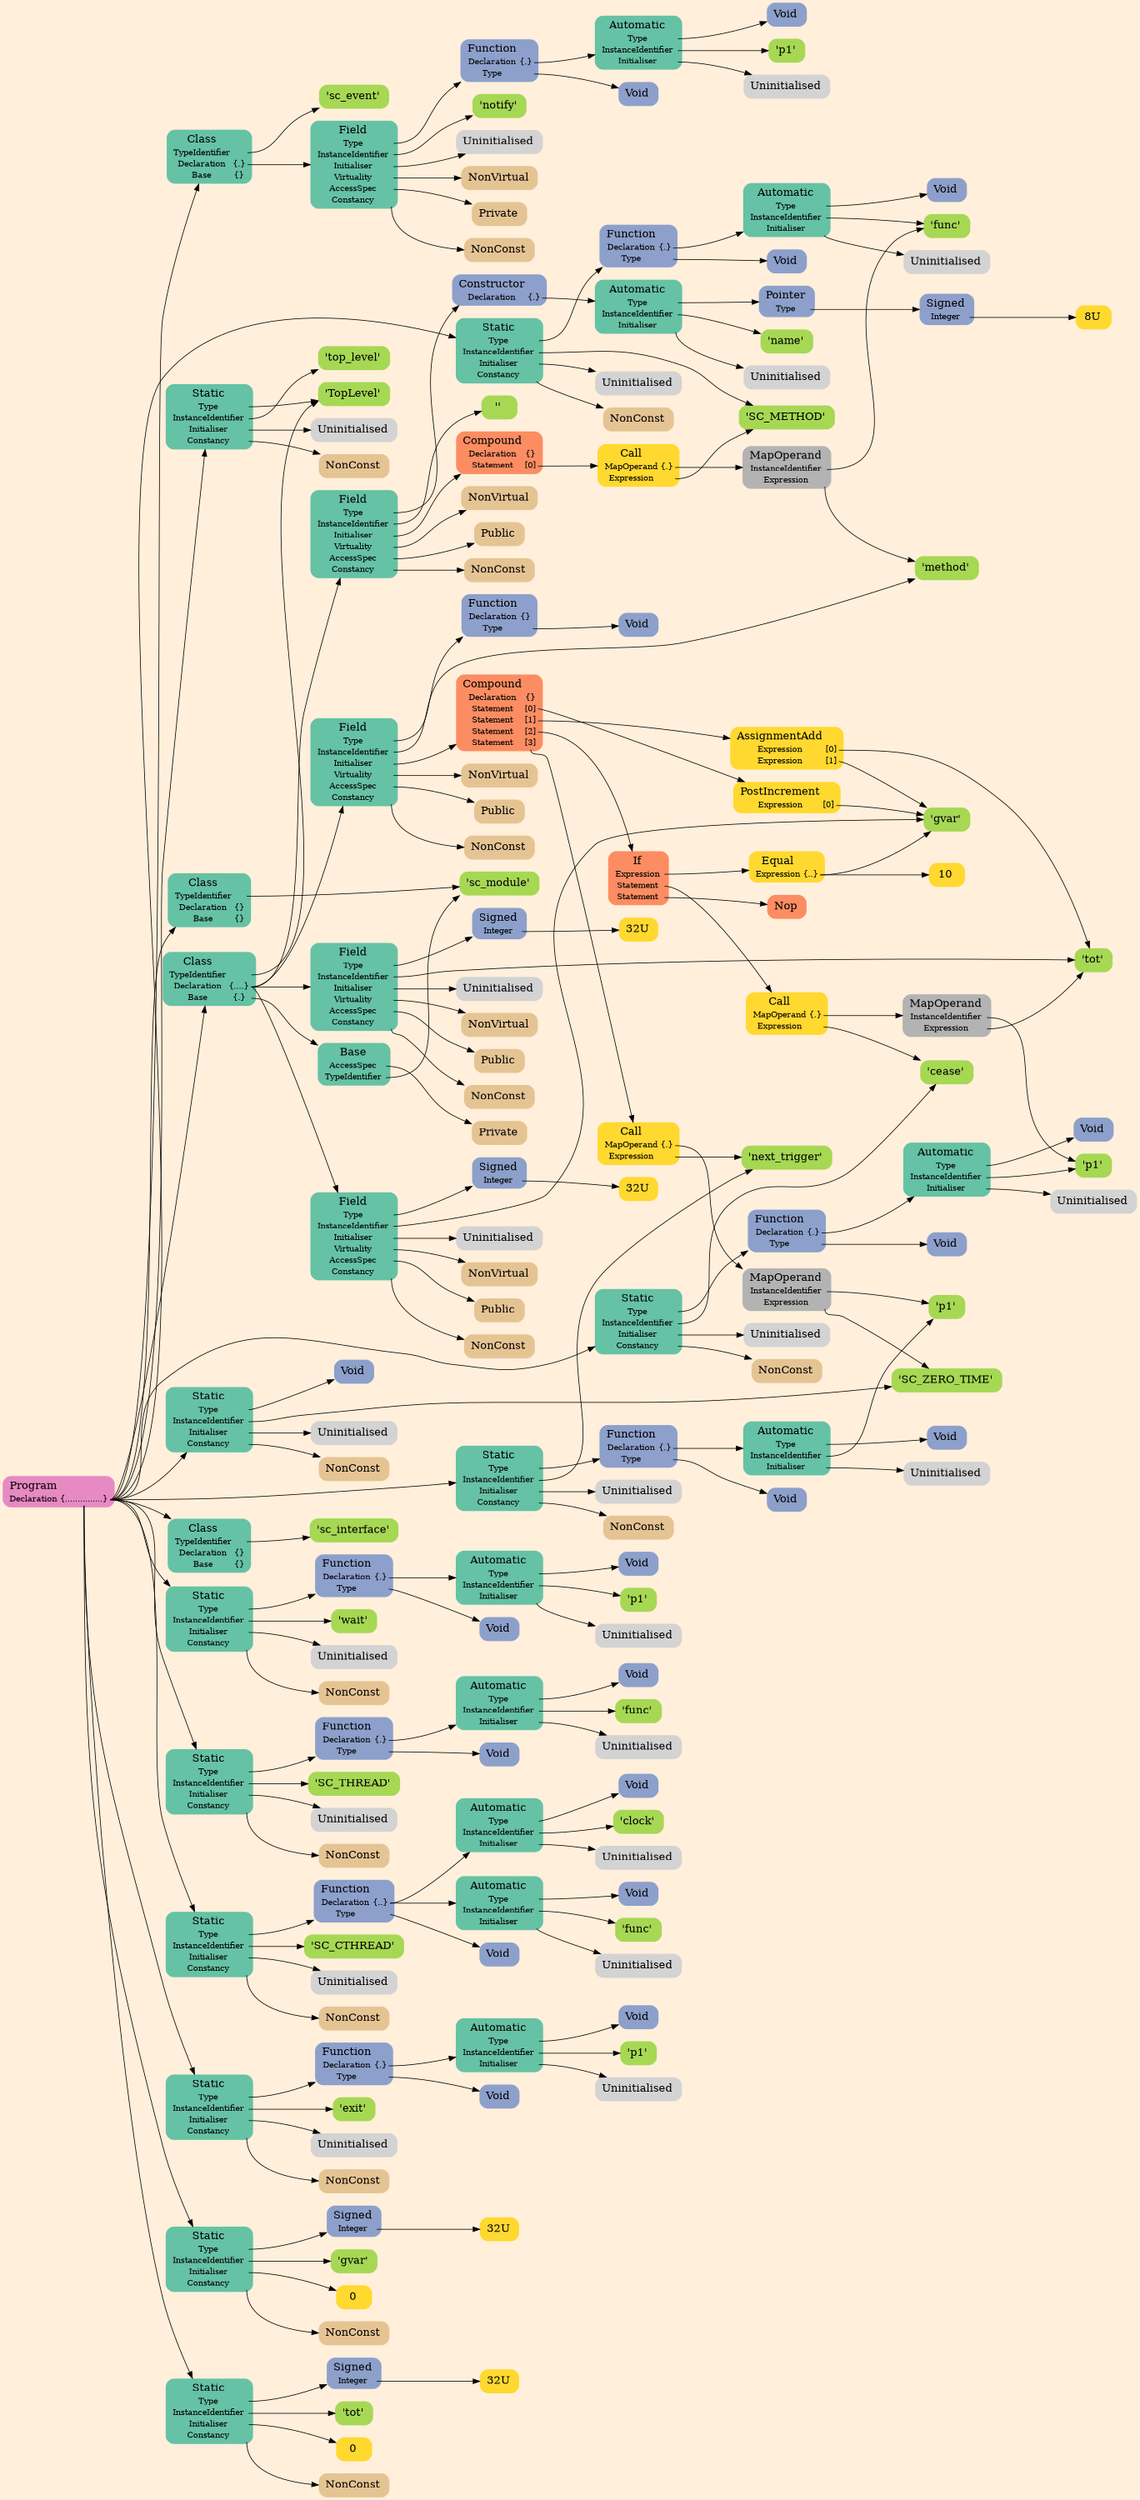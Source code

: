 digraph Inferno {
graph [
rankdir = "LR"
ranksep = 1.0
size = "14,20"
bgcolor = antiquewhite1
color = black
fontcolor = black
];
node [
];

"#I-2-1966" [
shape = "plaintext"
fillcolor = "/set28/4"
label = <<TABLE BORDER="0" CELLBORDER="0" CELLSPACING="0">
 <TR>
  <TD><FONT POINT-SIZE="16.0">Program</FONT></TD>
  <TD></TD>
 </TR>
 <TR>
  <TD>Declaration</TD>
  <TD PORT="port0">{...............}</TD>
 </TR>
</TABLE>>
style = "rounded,filled"
fontsize = "12"
];
"#I-2-1968" [
shape = "plaintext"
fillcolor = "/set28/1"
label = <<TABLE BORDER="0" CELLBORDER="0" CELLSPACING="0">
 <TR>
  <TD><FONT POINT-SIZE="16.0">Class</FONT></TD>
  <TD></TD>
 </TR>
 <TR>
  <TD>TypeIdentifier</TD>
  <TD PORT="port0"></TD>
 </TR>
 <TR>
  <TD>Declaration</TD>
  <TD PORT="port1">{.}</TD>
 </TR>
 <TR>
  <TD>Base</TD>
  <TD PORT="port2">{}</TD>
 </TR>
</TABLE>>
style = "rounded,filled"
fontsize = "12"
];
"#I-2-1969" [
shape = "plaintext"
fillcolor = "/set28/5"
label = <<TABLE BORDER="0" CELLBORDER="0" CELLSPACING="0">
 <TR>
  <TD><FONT POINT-SIZE="16.0">'sc_event'</FONT></TD>
  <TD></TD>
 </TR>
</TABLE>>
style = "rounded,filled"
fontsize = "12"
];
"#I-2-1978" [
shape = "plaintext"
fillcolor = "/set28/1"
label = <<TABLE BORDER="0" CELLBORDER="0" CELLSPACING="0">
 <TR>
  <TD><FONT POINT-SIZE="16.0">Field</FONT></TD>
  <TD></TD>
 </TR>
 <TR>
  <TD>Type</TD>
  <TD PORT="port0"></TD>
 </TR>
 <TR>
  <TD>InstanceIdentifier</TD>
  <TD PORT="port1"></TD>
 </TR>
 <TR>
  <TD>Initialiser</TD>
  <TD PORT="port2"></TD>
 </TR>
 <TR>
  <TD>Virtuality</TD>
  <TD PORT="port3"></TD>
 </TR>
 <TR>
  <TD>AccessSpec</TD>
  <TD PORT="port4"></TD>
 </TR>
 <TR>
  <TD>Constancy</TD>
  <TD PORT="port5"></TD>
 </TR>
</TABLE>>
style = "rounded,filled"
fontsize = "12"
];
"#I-2-1981" [
shape = "plaintext"
fillcolor = "/set28/3"
label = <<TABLE BORDER="0" CELLBORDER="0" CELLSPACING="0">
 <TR>
  <TD><FONT POINT-SIZE="16.0">Function</FONT></TD>
  <TD></TD>
 </TR>
 <TR>
  <TD>Declaration</TD>
  <TD PORT="port0">{.}</TD>
 </TR>
 <TR>
  <TD>Type</TD>
  <TD PORT="port1"></TD>
 </TR>
</TABLE>>
style = "rounded,filled"
fontsize = "12"
];
"#I-2-1972" [
shape = "plaintext"
fillcolor = "/set28/1"
label = <<TABLE BORDER="0" CELLBORDER="0" CELLSPACING="0">
 <TR>
  <TD><FONT POINT-SIZE="16.0">Automatic</FONT></TD>
  <TD></TD>
 </TR>
 <TR>
  <TD>Type</TD>
  <TD PORT="port0"></TD>
 </TR>
 <TR>
  <TD>InstanceIdentifier</TD>
  <TD PORT="port1"></TD>
 </TR>
 <TR>
  <TD>Initialiser</TD>
  <TD PORT="port2"></TD>
 </TR>
</TABLE>>
style = "rounded,filled"
fontsize = "12"
];
"#I-2-1974" [
shape = "plaintext"
fillcolor = "/set28/3"
label = <<TABLE BORDER="0" CELLBORDER="0" CELLSPACING="0">
 <TR>
  <TD><FONT POINT-SIZE="16.0">Void</FONT></TD>
  <TD></TD>
 </TR>
</TABLE>>
style = "rounded,filled"
fontsize = "12"
];
"#I-2-1973" [
shape = "plaintext"
fillcolor = "/set28/5"
label = <<TABLE BORDER="0" CELLBORDER="0" CELLSPACING="0">
 <TR>
  <TD><FONT POINT-SIZE="16.0">'p1'</FONT></TD>
  <TD></TD>
 </TR>
</TABLE>>
style = "rounded,filled"
fontsize = "12"
];
"#I-2-1975" [
shape = "plaintext"
label = <<TABLE BORDER="0" CELLBORDER="0" CELLSPACING="0">
 <TR>
  <TD><FONT POINT-SIZE="16.0">Uninitialised</FONT></TD>
  <TD></TD>
 </TR>
</TABLE>>
style = "rounded,filled"
fontsize = "12"
];
"#I-2-1982" [
shape = "plaintext"
fillcolor = "/set28/3"
label = <<TABLE BORDER="0" CELLBORDER="0" CELLSPACING="0">
 <TR>
  <TD><FONT POINT-SIZE="16.0">Void</FONT></TD>
  <TD></TD>
 </TR>
</TABLE>>
style = "rounded,filled"
fontsize = "12"
];
"#I-2-1980" [
shape = "plaintext"
fillcolor = "/set28/5"
label = <<TABLE BORDER="0" CELLBORDER="0" CELLSPACING="0">
 <TR>
  <TD><FONT POINT-SIZE="16.0">'notify'</FONT></TD>
  <TD></TD>
 </TR>
</TABLE>>
style = "rounded,filled"
fontsize = "12"
];
"#I-2-1983" [
shape = "plaintext"
label = <<TABLE BORDER="0" CELLBORDER="0" CELLSPACING="0">
 <TR>
  <TD><FONT POINT-SIZE="16.0">Uninitialised</FONT></TD>
  <TD></TD>
 </TR>
</TABLE>>
style = "rounded,filled"
fontsize = "12"
];
"#I-2-1979" [
shape = "plaintext"
fillcolor = "/set28/7"
label = <<TABLE BORDER="0" CELLBORDER="0" CELLSPACING="0">
 <TR>
  <TD><FONT POINT-SIZE="16.0">NonVirtual</FONT></TD>
  <TD></TD>
 </TR>
</TABLE>>
style = "rounded,filled"
fontsize = "12"
];
"#I-2-1976" [
shape = "plaintext"
fillcolor = "/set28/7"
label = <<TABLE BORDER="0" CELLBORDER="0" CELLSPACING="0">
 <TR>
  <TD><FONT POINT-SIZE="16.0">Private</FONT></TD>
  <TD></TD>
 </TR>
</TABLE>>
style = "rounded,filled"
fontsize = "12"
];
"#I-2-1977" [
shape = "plaintext"
fillcolor = "/set28/7"
label = <<TABLE BORDER="0" CELLBORDER="0" CELLSPACING="0">
 <TR>
  <TD><FONT POINT-SIZE="16.0">NonConst</FONT></TD>
  <TD></TD>
 </TR>
</TABLE>>
style = "rounded,filled"
fontsize = "12"
];
"#I-2-1984" [
shape = "plaintext"
fillcolor = "/set28/1"
label = <<TABLE BORDER="0" CELLBORDER="0" CELLSPACING="0">
 <TR>
  <TD><FONT POINT-SIZE="16.0">Class</FONT></TD>
  <TD></TD>
 </TR>
 <TR>
  <TD>TypeIdentifier</TD>
  <TD PORT="port0"></TD>
 </TR>
 <TR>
  <TD>Declaration</TD>
  <TD PORT="port1">{}</TD>
 </TR>
 <TR>
  <TD>Base</TD>
  <TD PORT="port2">{}</TD>
 </TR>
</TABLE>>
style = "rounded,filled"
fontsize = "12"
];
"#I-2-1985" [
shape = "plaintext"
fillcolor = "/set28/5"
label = <<TABLE BORDER="0" CELLBORDER="0" CELLSPACING="0">
 <TR>
  <TD><FONT POINT-SIZE="16.0">'sc_module'</FONT></TD>
  <TD></TD>
 </TR>
</TABLE>>
style = "rounded,filled"
fontsize = "12"
];
"#I-2-1986" [
shape = "plaintext"
fillcolor = "/set28/1"
label = <<TABLE BORDER="0" CELLBORDER="0" CELLSPACING="0">
 <TR>
  <TD><FONT POINT-SIZE="16.0">Class</FONT></TD>
  <TD></TD>
 </TR>
 <TR>
  <TD>TypeIdentifier</TD>
  <TD PORT="port0"></TD>
 </TR>
 <TR>
  <TD>Declaration</TD>
  <TD PORT="port1">{}</TD>
 </TR>
 <TR>
  <TD>Base</TD>
  <TD PORT="port2">{}</TD>
 </TR>
</TABLE>>
style = "rounded,filled"
fontsize = "12"
];
"#I-2-1987" [
shape = "plaintext"
fillcolor = "/set28/5"
label = <<TABLE BORDER="0" CELLBORDER="0" CELLSPACING="0">
 <TR>
  <TD><FONT POINT-SIZE="16.0">'sc_interface'</FONT></TD>
  <TD></TD>
 </TR>
</TABLE>>
style = "rounded,filled"
fontsize = "12"
];
"#I-2-1996" [
shape = "plaintext"
fillcolor = "/set28/1"
label = <<TABLE BORDER="0" CELLBORDER="0" CELLSPACING="0">
 <TR>
  <TD><FONT POINT-SIZE="16.0">Static</FONT></TD>
  <TD></TD>
 </TR>
 <TR>
  <TD>Type</TD>
  <TD PORT="port0"></TD>
 </TR>
 <TR>
  <TD>InstanceIdentifier</TD>
  <TD PORT="port1"></TD>
 </TR>
 <TR>
  <TD>Initialiser</TD>
  <TD PORT="port2"></TD>
 </TR>
 <TR>
  <TD>Constancy</TD>
  <TD PORT="port3"></TD>
 </TR>
</TABLE>>
style = "rounded,filled"
fontsize = "12"
];
"#I-2-1998" [
shape = "plaintext"
fillcolor = "/set28/3"
label = <<TABLE BORDER="0" CELLBORDER="0" CELLSPACING="0">
 <TR>
  <TD><FONT POINT-SIZE="16.0">Function</FONT></TD>
  <TD></TD>
 </TR>
 <TR>
  <TD>Declaration</TD>
  <TD PORT="port0">{.}</TD>
 </TR>
 <TR>
  <TD>Type</TD>
  <TD PORT="port1"></TD>
 </TR>
</TABLE>>
style = "rounded,filled"
fontsize = "12"
];
"#I-2-1990" [
shape = "plaintext"
fillcolor = "/set28/1"
label = <<TABLE BORDER="0" CELLBORDER="0" CELLSPACING="0">
 <TR>
  <TD><FONT POINT-SIZE="16.0">Automatic</FONT></TD>
  <TD></TD>
 </TR>
 <TR>
  <TD>Type</TD>
  <TD PORT="port0"></TD>
 </TR>
 <TR>
  <TD>InstanceIdentifier</TD>
  <TD PORT="port1"></TD>
 </TR>
 <TR>
  <TD>Initialiser</TD>
  <TD PORT="port2"></TD>
 </TR>
</TABLE>>
style = "rounded,filled"
fontsize = "12"
];
"#I-2-1992" [
shape = "plaintext"
fillcolor = "/set28/3"
label = <<TABLE BORDER="0" CELLBORDER="0" CELLSPACING="0">
 <TR>
  <TD><FONT POINT-SIZE="16.0">Void</FONT></TD>
  <TD></TD>
 </TR>
</TABLE>>
style = "rounded,filled"
fontsize = "12"
];
"#I-2-1991" [
shape = "plaintext"
fillcolor = "/set28/5"
label = <<TABLE BORDER="0" CELLBORDER="0" CELLSPACING="0">
 <TR>
  <TD><FONT POINT-SIZE="16.0">'p1'</FONT></TD>
  <TD></TD>
 </TR>
</TABLE>>
style = "rounded,filled"
fontsize = "12"
];
"#I-2-1993" [
shape = "plaintext"
label = <<TABLE BORDER="0" CELLBORDER="0" CELLSPACING="0">
 <TR>
  <TD><FONT POINT-SIZE="16.0">Uninitialised</FONT></TD>
  <TD></TD>
 </TR>
</TABLE>>
style = "rounded,filled"
fontsize = "12"
];
"#I-2-1999" [
shape = "plaintext"
fillcolor = "/set28/3"
label = <<TABLE BORDER="0" CELLBORDER="0" CELLSPACING="0">
 <TR>
  <TD><FONT POINT-SIZE="16.0">Void</FONT></TD>
  <TD></TD>
 </TR>
</TABLE>>
style = "rounded,filled"
fontsize = "12"
];
"#I-2-1997" [
shape = "plaintext"
fillcolor = "/set28/5"
label = <<TABLE BORDER="0" CELLBORDER="0" CELLSPACING="0">
 <TR>
  <TD><FONT POINT-SIZE="16.0">'wait'</FONT></TD>
  <TD></TD>
 </TR>
</TABLE>>
style = "rounded,filled"
fontsize = "12"
];
"#I-2-2000" [
shape = "plaintext"
label = <<TABLE BORDER="0" CELLBORDER="0" CELLSPACING="0">
 <TR>
  <TD><FONT POINT-SIZE="16.0">Uninitialised</FONT></TD>
  <TD></TD>
 </TR>
</TABLE>>
style = "rounded,filled"
fontsize = "12"
];
"#I-2-1995" [
shape = "plaintext"
fillcolor = "/set28/7"
label = <<TABLE BORDER="0" CELLBORDER="0" CELLSPACING="0">
 <TR>
  <TD><FONT POINT-SIZE="16.0">NonConst</FONT></TD>
  <TD></TD>
 </TR>
</TABLE>>
style = "rounded,filled"
fontsize = "12"
];
"#I-2-2009" [
shape = "plaintext"
fillcolor = "/set28/1"
label = <<TABLE BORDER="0" CELLBORDER="0" CELLSPACING="0">
 <TR>
  <TD><FONT POINT-SIZE="16.0">Static</FONT></TD>
  <TD></TD>
 </TR>
 <TR>
  <TD>Type</TD>
  <TD PORT="port0"></TD>
 </TR>
 <TR>
  <TD>InstanceIdentifier</TD>
  <TD PORT="port1"></TD>
 </TR>
 <TR>
  <TD>Initialiser</TD>
  <TD PORT="port2"></TD>
 </TR>
 <TR>
  <TD>Constancy</TD>
  <TD PORT="port3"></TD>
 </TR>
</TABLE>>
style = "rounded,filled"
fontsize = "12"
];
"#I-2-2011" [
shape = "plaintext"
fillcolor = "/set28/3"
label = <<TABLE BORDER="0" CELLBORDER="0" CELLSPACING="0">
 <TR>
  <TD><FONT POINT-SIZE="16.0">Function</FONT></TD>
  <TD></TD>
 </TR>
 <TR>
  <TD>Declaration</TD>
  <TD PORT="port0">{.}</TD>
 </TR>
 <TR>
  <TD>Type</TD>
  <TD PORT="port1"></TD>
 </TR>
</TABLE>>
style = "rounded,filled"
fontsize = "12"
];
"#I-2-2003" [
shape = "plaintext"
fillcolor = "/set28/1"
label = <<TABLE BORDER="0" CELLBORDER="0" CELLSPACING="0">
 <TR>
  <TD><FONT POINT-SIZE="16.0">Automatic</FONT></TD>
  <TD></TD>
 </TR>
 <TR>
  <TD>Type</TD>
  <TD PORT="port0"></TD>
 </TR>
 <TR>
  <TD>InstanceIdentifier</TD>
  <TD PORT="port1"></TD>
 </TR>
 <TR>
  <TD>Initialiser</TD>
  <TD PORT="port2"></TD>
 </TR>
</TABLE>>
style = "rounded,filled"
fontsize = "12"
];
"#I-2-2005" [
shape = "plaintext"
fillcolor = "/set28/3"
label = <<TABLE BORDER="0" CELLBORDER="0" CELLSPACING="0">
 <TR>
  <TD><FONT POINT-SIZE="16.0">Void</FONT></TD>
  <TD></TD>
 </TR>
</TABLE>>
style = "rounded,filled"
fontsize = "12"
];
"#I-2-2004" [
shape = "plaintext"
fillcolor = "/set28/5"
label = <<TABLE BORDER="0" CELLBORDER="0" CELLSPACING="0">
 <TR>
  <TD><FONT POINT-SIZE="16.0">'p1'</FONT></TD>
  <TD></TD>
 </TR>
</TABLE>>
style = "rounded,filled"
fontsize = "12"
];
"#I-2-2006" [
shape = "plaintext"
label = <<TABLE BORDER="0" CELLBORDER="0" CELLSPACING="0">
 <TR>
  <TD><FONT POINT-SIZE="16.0">Uninitialised</FONT></TD>
  <TD></TD>
 </TR>
</TABLE>>
style = "rounded,filled"
fontsize = "12"
];
"#I-2-2012" [
shape = "plaintext"
fillcolor = "/set28/3"
label = <<TABLE BORDER="0" CELLBORDER="0" CELLSPACING="0">
 <TR>
  <TD><FONT POINT-SIZE="16.0">Void</FONT></TD>
  <TD></TD>
 </TR>
</TABLE>>
style = "rounded,filled"
fontsize = "12"
];
"#I-2-2010" [
shape = "plaintext"
fillcolor = "/set28/5"
label = <<TABLE BORDER="0" CELLBORDER="0" CELLSPACING="0">
 <TR>
  <TD><FONT POINT-SIZE="16.0">'next_trigger'</FONT></TD>
  <TD></TD>
 </TR>
</TABLE>>
style = "rounded,filled"
fontsize = "12"
];
"#I-2-2013" [
shape = "plaintext"
label = <<TABLE BORDER="0" CELLBORDER="0" CELLSPACING="0">
 <TR>
  <TD><FONT POINT-SIZE="16.0">Uninitialised</FONT></TD>
  <TD></TD>
 </TR>
</TABLE>>
style = "rounded,filled"
fontsize = "12"
];
"#I-2-2008" [
shape = "plaintext"
fillcolor = "/set28/7"
label = <<TABLE BORDER="0" CELLBORDER="0" CELLSPACING="0">
 <TR>
  <TD><FONT POINT-SIZE="16.0">NonConst</FONT></TD>
  <TD></TD>
 </TR>
</TABLE>>
style = "rounded,filled"
fontsize = "12"
];
"#I-2-2022" [
shape = "plaintext"
fillcolor = "/set28/1"
label = <<TABLE BORDER="0" CELLBORDER="0" CELLSPACING="0">
 <TR>
  <TD><FONT POINT-SIZE="16.0">Static</FONT></TD>
  <TD></TD>
 </TR>
 <TR>
  <TD>Type</TD>
  <TD PORT="port0"></TD>
 </TR>
 <TR>
  <TD>InstanceIdentifier</TD>
  <TD PORT="port1"></TD>
 </TR>
 <TR>
  <TD>Initialiser</TD>
  <TD PORT="port2"></TD>
 </TR>
 <TR>
  <TD>Constancy</TD>
  <TD PORT="port3"></TD>
 </TR>
</TABLE>>
style = "rounded,filled"
fontsize = "12"
];
"#I-2-2024" [
shape = "plaintext"
fillcolor = "/set28/3"
label = <<TABLE BORDER="0" CELLBORDER="0" CELLSPACING="0">
 <TR>
  <TD><FONT POINT-SIZE="16.0">Function</FONT></TD>
  <TD></TD>
 </TR>
 <TR>
  <TD>Declaration</TD>
  <TD PORT="port0">{.}</TD>
 </TR>
 <TR>
  <TD>Type</TD>
  <TD PORT="port1"></TD>
 </TR>
</TABLE>>
style = "rounded,filled"
fontsize = "12"
];
"#I-2-2016" [
shape = "plaintext"
fillcolor = "/set28/1"
label = <<TABLE BORDER="0" CELLBORDER="0" CELLSPACING="0">
 <TR>
  <TD><FONT POINT-SIZE="16.0">Automatic</FONT></TD>
  <TD></TD>
 </TR>
 <TR>
  <TD>Type</TD>
  <TD PORT="port0"></TD>
 </TR>
 <TR>
  <TD>InstanceIdentifier</TD>
  <TD PORT="port1"></TD>
 </TR>
 <TR>
  <TD>Initialiser</TD>
  <TD PORT="port2"></TD>
 </TR>
</TABLE>>
style = "rounded,filled"
fontsize = "12"
];
"#I-2-2018" [
shape = "plaintext"
fillcolor = "/set28/3"
label = <<TABLE BORDER="0" CELLBORDER="0" CELLSPACING="0">
 <TR>
  <TD><FONT POINT-SIZE="16.0">Void</FONT></TD>
  <TD></TD>
 </TR>
</TABLE>>
style = "rounded,filled"
fontsize = "12"
];
"#I-2-2017" [
shape = "plaintext"
fillcolor = "/set28/5"
label = <<TABLE BORDER="0" CELLBORDER="0" CELLSPACING="0">
 <TR>
  <TD><FONT POINT-SIZE="16.0">'func'</FONT></TD>
  <TD></TD>
 </TR>
</TABLE>>
style = "rounded,filled"
fontsize = "12"
];
"#I-2-2019" [
shape = "plaintext"
label = <<TABLE BORDER="0" CELLBORDER="0" CELLSPACING="0">
 <TR>
  <TD><FONT POINT-SIZE="16.0">Uninitialised</FONT></TD>
  <TD></TD>
 </TR>
</TABLE>>
style = "rounded,filled"
fontsize = "12"
];
"#I-2-2025" [
shape = "plaintext"
fillcolor = "/set28/3"
label = <<TABLE BORDER="0" CELLBORDER="0" CELLSPACING="0">
 <TR>
  <TD><FONT POINT-SIZE="16.0">Void</FONT></TD>
  <TD></TD>
 </TR>
</TABLE>>
style = "rounded,filled"
fontsize = "12"
];
"#I-2-2023" [
shape = "plaintext"
fillcolor = "/set28/5"
label = <<TABLE BORDER="0" CELLBORDER="0" CELLSPACING="0">
 <TR>
  <TD><FONT POINT-SIZE="16.0">'SC_THREAD'</FONT></TD>
  <TD></TD>
 </TR>
</TABLE>>
style = "rounded,filled"
fontsize = "12"
];
"#I-2-2026" [
shape = "plaintext"
label = <<TABLE BORDER="0" CELLBORDER="0" CELLSPACING="0">
 <TR>
  <TD><FONT POINT-SIZE="16.0">Uninitialised</FONT></TD>
  <TD></TD>
 </TR>
</TABLE>>
style = "rounded,filled"
fontsize = "12"
];
"#I-2-2021" [
shape = "plaintext"
fillcolor = "/set28/7"
label = <<TABLE BORDER="0" CELLBORDER="0" CELLSPACING="0">
 <TR>
  <TD><FONT POINT-SIZE="16.0">NonConst</FONT></TD>
  <TD></TD>
 </TR>
</TABLE>>
style = "rounded,filled"
fontsize = "12"
];
"#I-2-2041" [
shape = "plaintext"
fillcolor = "/set28/1"
label = <<TABLE BORDER="0" CELLBORDER="0" CELLSPACING="0">
 <TR>
  <TD><FONT POINT-SIZE="16.0">Static</FONT></TD>
  <TD></TD>
 </TR>
 <TR>
  <TD>Type</TD>
  <TD PORT="port0"></TD>
 </TR>
 <TR>
  <TD>InstanceIdentifier</TD>
  <TD PORT="port1"></TD>
 </TR>
 <TR>
  <TD>Initialiser</TD>
  <TD PORT="port2"></TD>
 </TR>
 <TR>
  <TD>Constancy</TD>
  <TD PORT="port3"></TD>
 </TR>
</TABLE>>
style = "rounded,filled"
fontsize = "12"
];
"#I-2-2043" [
shape = "plaintext"
fillcolor = "/set28/3"
label = <<TABLE BORDER="0" CELLBORDER="0" CELLSPACING="0">
 <TR>
  <TD><FONT POINT-SIZE="16.0">Function</FONT></TD>
  <TD></TD>
 </TR>
 <TR>
  <TD>Declaration</TD>
  <TD PORT="port0">{..}</TD>
 </TR>
 <TR>
  <TD>Type</TD>
  <TD PORT="port1"></TD>
 </TR>
</TABLE>>
style = "rounded,filled"
fontsize = "12"
];
"#I-2-2029" [
shape = "plaintext"
fillcolor = "/set28/1"
label = <<TABLE BORDER="0" CELLBORDER="0" CELLSPACING="0">
 <TR>
  <TD><FONT POINT-SIZE="16.0">Automatic</FONT></TD>
  <TD></TD>
 </TR>
 <TR>
  <TD>Type</TD>
  <TD PORT="port0"></TD>
 </TR>
 <TR>
  <TD>InstanceIdentifier</TD>
  <TD PORT="port1"></TD>
 </TR>
 <TR>
  <TD>Initialiser</TD>
  <TD PORT="port2"></TD>
 </TR>
</TABLE>>
style = "rounded,filled"
fontsize = "12"
];
"#I-2-2031" [
shape = "plaintext"
fillcolor = "/set28/3"
label = <<TABLE BORDER="0" CELLBORDER="0" CELLSPACING="0">
 <TR>
  <TD><FONT POINT-SIZE="16.0">Void</FONT></TD>
  <TD></TD>
 </TR>
</TABLE>>
style = "rounded,filled"
fontsize = "12"
];
"#I-2-2030" [
shape = "plaintext"
fillcolor = "/set28/5"
label = <<TABLE BORDER="0" CELLBORDER="0" CELLSPACING="0">
 <TR>
  <TD><FONT POINT-SIZE="16.0">'func'</FONT></TD>
  <TD></TD>
 </TR>
</TABLE>>
style = "rounded,filled"
fontsize = "12"
];
"#I-2-2032" [
shape = "plaintext"
label = <<TABLE BORDER="0" CELLBORDER="0" CELLSPACING="0">
 <TR>
  <TD><FONT POINT-SIZE="16.0">Uninitialised</FONT></TD>
  <TD></TD>
 </TR>
</TABLE>>
style = "rounded,filled"
fontsize = "12"
];
"#I-2-2035" [
shape = "plaintext"
fillcolor = "/set28/1"
label = <<TABLE BORDER="0" CELLBORDER="0" CELLSPACING="0">
 <TR>
  <TD><FONT POINT-SIZE="16.0">Automatic</FONT></TD>
  <TD></TD>
 </TR>
 <TR>
  <TD>Type</TD>
  <TD PORT="port0"></TD>
 </TR>
 <TR>
  <TD>InstanceIdentifier</TD>
  <TD PORT="port1"></TD>
 </TR>
 <TR>
  <TD>Initialiser</TD>
  <TD PORT="port2"></TD>
 </TR>
</TABLE>>
style = "rounded,filled"
fontsize = "12"
];
"#I-2-2037" [
shape = "plaintext"
fillcolor = "/set28/3"
label = <<TABLE BORDER="0" CELLBORDER="0" CELLSPACING="0">
 <TR>
  <TD><FONT POINT-SIZE="16.0">Void</FONT></TD>
  <TD></TD>
 </TR>
</TABLE>>
style = "rounded,filled"
fontsize = "12"
];
"#I-2-2036" [
shape = "plaintext"
fillcolor = "/set28/5"
label = <<TABLE BORDER="0" CELLBORDER="0" CELLSPACING="0">
 <TR>
  <TD><FONT POINT-SIZE="16.0">'clock'</FONT></TD>
  <TD></TD>
 </TR>
</TABLE>>
style = "rounded,filled"
fontsize = "12"
];
"#I-2-2038" [
shape = "plaintext"
label = <<TABLE BORDER="0" CELLBORDER="0" CELLSPACING="0">
 <TR>
  <TD><FONT POINT-SIZE="16.0">Uninitialised</FONT></TD>
  <TD></TD>
 </TR>
</TABLE>>
style = "rounded,filled"
fontsize = "12"
];
"#I-2-2044" [
shape = "plaintext"
fillcolor = "/set28/3"
label = <<TABLE BORDER="0" CELLBORDER="0" CELLSPACING="0">
 <TR>
  <TD><FONT POINT-SIZE="16.0">Void</FONT></TD>
  <TD></TD>
 </TR>
</TABLE>>
style = "rounded,filled"
fontsize = "12"
];
"#I-2-2042" [
shape = "plaintext"
fillcolor = "/set28/5"
label = <<TABLE BORDER="0" CELLBORDER="0" CELLSPACING="0">
 <TR>
  <TD><FONT POINT-SIZE="16.0">'SC_CTHREAD'</FONT></TD>
  <TD></TD>
 </TR>
</TABLE>>
style = "rounded,filled"
fontsize = "12"
];
"#I-2-2045" [
shape = "plaintext"
label = <<TABLE BORDER="0" CELLBORDER="0" CELLSPACING="0">
 <TR>
  <TD><FONT POINT-SIZE="16.0">Uninitialised</FONT></TD>
  <TD></TD>
 </TR>
</TABLE>>
style = "rounded,filled"
fontsize = "12"
];
"#I-2-2040" [
shape = "plaintext"
fillcolor = "/set28/7"
label = <<TABLE BORDER="0" CELLBORDER="0" CELLSPACING="0">
 <TR>
  <TD><FONT POINT-SIZE="16.0">NonConst</FONT></TD>
  <TD></TD>
 </TR>
</TABLE>>
style = "rounded,filled"
fontsize = "12"
];
"#I-2-2054" [
shape = "plaintext"
fillcolor = "/set28/1"
label = <<TABLE BORDER="0" CELLBORDER="0" CELLSPACING="0">
 <TR>
  <TD><FONT POINT-SIZE="16.0">Static</FONT></TD>
  <TD></TD>
 </TR>
 <TR>
  <TD>Type</TD>
  <TD PORT="port0"></TD>
 </TR>
 <TR>
  <TD>InstanceIdentifier</TD>
  <TD PORT="port1"></TD>
 </TR>
 <TR>
  <TD>Initialiser</TD>
  <TD PORT="port2"></TD>
 </TR>
 <TR>
  <TD>Constancy</TD>
  <TD PORT="port3"></TD>
 </TR>
</TABLE>>
style = "rounded,filled"
fontsize = "12"
];
"#I-2-2056" [
shape = "plaintext"
fillcolor = "/set28/3"
label = <<TABLE BORDER="0" CELLBORDER="0" CELLSPACING="0">
 <TR>
  <TD><FONT POINT-SIZE="16.0">Function</FONT></TD>
  <TD></TD>
 </TR>
 <TR>
  <TD>Declaration</TD>
  <TD PORT="port0">{.}</TD>
 </TR>
 <TR>
  <TD>Type</TD>
  <TD PORT="port1"></TD>
 </TR>
</TABLE>>
style = "rounded,filled"
fontsize = "12"
];
"#I-2-2048" [
shape = "plaintext"
fillcolor = "/set28/1"
label = <<TABLE BORDER="0" CELLBORDER="0" CELLSPACING="0">
 <TR>
  <TD><FONT POINT-SIZE="16.0">Automatic</FONT></TD>
  <TD></TD>
 </TR>
 <TR>
  <TD>Type</TD>
  <TD PORT="port0"></TD>
 </TR>
 <TR>
  <TD>InstanceIdentifier</TD>
  <TD PORT="port1"></TD>
 </TR>
 <TR>
  <TD>Initialiser</TD>
  <TD PORT="port2"></TD>
 </TR>
</TABLE>>
style = "rounded,filled"
fontsize = "12"
];
"#I-2-2050" [
shape = "plaintext"
fillcolor = "/set28/3"
label = <<TABLE BORDER="0" CELLBORDER="0" CELLSPACING="0">
 <TR>
  <TD><FONT POINT-SIZE="16.0">Void</FONT></TD>
  <TD></TD>
 </TR>
</TABLE>>
style = "rounded,filled"
fontsize = "12"
];
"#I-2-2049" [
shape = "plaintext"
fillcolor = "/set28/5"
label = <<TABLE BORDER="0" CELLBORDER="0" CELLSPACING="0">
 <TR>
  <TD><FONT POINT-SIZE="16.0">'func'</FONT></TD>
  <TD></TD>
 </TR>
</TABLE>>
style = "rounded,filled"
fontsize = "12"
];
"#I-2-2051" [
shape = "plaintext"
label = <<TABLE BORDER="0" CELLBORDER="0" CELLSPACING="0">
 <TR>
  <TD><FONT POINT-SIZE="16.0">Uninitialised</FONT></TD>
  <TD></TD>
 </TR>
</TABLE>>
style = "rounded,filled"
fontsize = "12"
];
"#I-2-2057" [
shape = "plaintext"
fillcolor = "/set28/3"
label = <<TABLE BORDER="0" CELLBORDER="0" CELLSPACING="0">
 <TR>
  <TD><FONT POINT-SIZE="16.0">Void</FONT></TD>
  <TD></TD>
 </TR>
</TABLE>>
style = "rounded,filled"
fontsize = "12"
];
"#I-2-2055" [
shape = "plaintext"
fillcolor = "/set28/5"
label = <<TABLE BORDER="0" CELLBORDER="0" CELLSPACING="0">
 <TR>
  <TD><FONT POINT-SIZE="16.0">'SC_METHOD'</FONT></TD>
  <TD></TD>
 </TR>
</TABLE>>
style = "rounded,filled"
fontsize = "12"
];
"#I-2-2058" [
shape = "plaintext"
label = <<TABLE BORDER="0" CELLBORDER="0" CELLSPACING="0">
 <TR>
  <TD><FONT POINT-SIZE="16.0">Uninitialised</FONT></TD>
  <TD></TD>
 </TR>
</TABLE>>
style = "rounded,filled"
fontsize = "12"
];
"#I-2-2053" [
shape = "plaintext"
fillcolor = "/set28/7"
label = <<TABLE BORDER="0" CELLBORDER="0" CELLSPACING="0">
 <TR>
  <TD><FONT POINT-SIZE="16.0">NonConst</FONT></TD>
  <TD></TD>
 </TR>
</TABLE>>
style = "rounded,filled"
fontsize = "12"
];
"#I-2-2067" [
shape = "plaintext"
fillcolor = "/set28/1"
label = <<TABLE BORDER="0" CELLBORDER="0" CELLSPACING="0">
 <TR>
  <TD><FONT POINT-SIZE="16.0">Static</FONT></TD>
  <TD></TD>
 </TR>
 <TR>
  <TD>Type</TD>
  <TD PORT="port0"></TD>
 </TR>
 <TR>
  <TD>InstanceIdentifier</TD>
  <TD PORT="port1"></TD>
 </TR>
 <TR>
  <TD>Initialiser</TD>
  <TD PORT="port2"></TD>
 </TR>
 <TR>
  <TD>Constancy</TD>
  <TD PORT="port3"></TD>
 </TR>
</TABLE>>
style = "rounded,filled"
fontsize = "12"
];
"#I-2-2069" [
shape = "plaintext"
fillcolor = "/set28/3"
label = <<TABLE BORDER="0" CELLBORDER="0" CELLSPACING="0">
 <TR>
  <TD><FONT POINT-SIZE="16.0">Function</FONT></TD>
  <TD></TD>
 </TR>
 <TR>
  <TD>Declaration</TD>
  <TD PORT="port0">{.}</TD>
 </TR>
 <TR>
  <TD>Type</TD>
  <TD PORT="port1"></TD>
 </TR>
</TABLE>>
style = "rounded,filled"
fontsize = "12"
];
"#I-2-2061" [
shape = "plaintext"
fillcolor = "/set28/1"
label = <<TABLE BORDER="0" CELLBORDER="0" CELLSPACING="0">
 <TR>
  <TD><FONT POINT-SIZE="16.0">Automatic</FONT></TD>
  <TD></TD>
 </TR>
 <TR>
  <TD>Type</TD>
  <TD PORT="port0"></TD>
 </TR>
 <TR>
  <TD>InstanceIdentifier</TD>
  <TD PORT="port1"></TD>
 </TR>
 <TR>
  <TD>Initialiser</TD>
  <TD PORT="port2"></TD>
 </TR>
</TABLE>>
style = "rounded,filled"
fontsize = "12"
];
"#I-2-2063" [
shape = "plaintext"
fillcolor = "/set28/3"
label = <<TABLE BORDER="0" CELLBORDER="0" CELLSPACING="0">
 <TR>
  <TD><FONT POINT-SIZE="16.0">Void</FONT></TD>
  <TD></TD>
 </TR>
</TABLE>>
style = "rounded,filled"
fontsize = "12"
];
"#I-2-2062" [
shape = "plaintext"
fillcolor = "/set28/5"
label = <<TABLE BORDER="0" CELLBORDER="0" CELLSPACING="0">
 <TR>
  <TD><FONT POINT-SIZE="16.0">'p1'</FONT></TD>
  <TD></TD>
 </TR>
</TABLE>>
style = "rounded,filled"
fontsize = "12"
];
"#I-2-2064" [
shape = "plaintext"
label = <<TABLE BORDER="0" CELLBORDER="0" CELLSPACING="0">
 <TR>
  <TD><FONT POINT-SIZE="16.0">Uninitialised</FONT></TD>
  <TD></TD>
 </TR>
</TABLE>>
style = "rounded,filled"
fontsize = "12"
];
"#I-2-2070" [
shape = "plaintext"
fillcolor = "/set28/3"
label = <<TABLE BORDER="0" CELLBORDER="0" CELLSPACING="0">
 <TR>
  <TD><FONT POINT-SIZE="16.0">Void</FONT></TD>
  <TD></TD>
 </TR>
</TABLE>>
style = "rounded,filled"
fontsize = "12"
];
"#I-2-2068" [
shape = "plaintext"
fillcolor = "/set28/5"
label = <<TABLE BORDER="0" CELLBORDER="0" CELLSPACING="0">
 <TR>
  <TD><FONT POINT-SIZE="16.0">'exit'</FONT></TD>
  <TD></TD>
 </TR>
</TABLE>>
style = "rounded,filled"
fontsize = "12"
];
"#I-2-2071" [
shape = "plaintext"
label = <<TABLE BORDER="0" CELLBORDER="0" CELLSPACING="0">
 <TR>
  <TD><FONT POINT-SIZE="16.0">Uninitialised</FONT></TD>
  <TD></TD>
 </TR>
</TABLE>>
style = "rounded,filled"
fontsize = "12"
];
"#I-2-2066" [
shape = "plaintext"
fillcolor = "/set28/7"
label = <<TABLE BORDER="0" CELLBORDER="0" CELLSPACING="0">
 <TR>
  <TD><FONT POINT-SIZE="16.0">NonConst</FONT></TD>
  <TD></TD>
 </TR>
</TABLE>>
style = "rounded,filled"
fontsize = "12"
];
"#I-2-2080" [
shape = "plaintext"
fillcolor = "/set28/1"
label = <<TABLE BORDER="0" CELLBORDER="0" CELLSPACING="0">
 <TR>
  <TD><FONT POINT-SIZE="16.0">Static</FONT></TD>
  <TD></TD>
 </TR>
 <TR>
  <TD>Type</TD>
  <TD PORT="port0"></TD>
 </TR>
 <TR>
  <TD>InstanceIdentifier</TD>
  <TD PORT="port1"></TD>
 </TR>
 <TR>
  <TD>Initialiser</TD>
  <TD PORT="port2"></TD>
 </TR>
 <TR>
  <TD>Constancy</TD>
  <TD PORT="port3"></TD>
 </TR>
</TABLE>>
style = "rounded,filled"
fontsize = "12"
];
"#I-2-2082" [
shape = "plaintext"
fillcolor = "/set28/3"
label = <<TABLE BORDER="0" CELLBORDER="0" CELLSPACING="0">
 <TR>
  <TD><FONT POINT-SIZE="16.0">Function</FONT></TD>
  <TD></TD>
 </TR>
 <TR>
  <TD>Declaration</TD>
  <TD PORT="port0">{.}</TD>
 </TR>
 <TR>
  <TD>Type</TD>
  <TD PORT="port1"></TD>
 </TR>
</TABLE>>
style = "rounded,filled"
fontsize = "12"
];
"#I-2-2074" [
shape = "plaintext"
fillcolor = "/set28/1"
label = <<TABLE BORDER="0" CELLBORDER="0" CELLSPACING="0">
 <TR>
  <TD><FONT POINT-SIZE="16.0">Automatic</FONT></TD>
  <TD></TD>
 </TR>
 <TR>
  <TD>Type</TD>
  <TD PORT="port0"></TD>
 </TR>
 <TR>
  <TD>InstanceIdentifier</TD>
  <TD PORT="port1"></TD>
 </TR>
 <TR>
  <TD>Initialiser</TD>
  <TD PORT="port2"></TD>
 </TR>
</TABLE>>
style = "rounded,filled"
fontsize = "12"
];
"#I-2-2076" [
shape = "plaintext"
fillcolor = "/set28/3"
label = <<TABLE BORDER="0" CELLBORDER="0" CELLSPACING="0">
 <TR>
  <TD><FONT POINT-SIZE="16.0">Void</FONT></TD>
  <TD></TD>
 </TR>
</TABLE>>
style = "rounded,filled"
fontsize = "12"
];
"#I-2-2075" [
shape = "plaintext"
fillcolor = "/set28/5"
label = <<TABLE BORDER="0" CELLBORDER="0" CELLSPACING="0">
 <TR>
  <TD><FONT POINT-SIZE="16.0">'p1'</FONT></TD>
  <TD></TD>
 </TR>
</TABLE>>
style = "rounded,filled"
fontsize = "12"
];
"#I-2-2077" [
shape = "plaintext"
label = <<TABLE BORDER="0" CELLBORDER="0" CELLSPACING="0">
 <TR>
  <TD><FONT POINT-SIZE="16.0">Uninitialised</FONT></TD>
  <TD></TD>
 </TR>
</TABLE>>
style = "rounded,filled"
fontsize = "12"
];
"#I-2-2083" [
shape = "plaintext"
fillcolor = "/set28/3"
label = <<TABLE BORDER="0" CELLBORDER="0" CELLSPACING="0">
 <TR>
  <TD><FONT POINT-SIZE="16.0">Void</FONT></TD>
  <TD></TD>
 </TR>
</TABLE>>
style = "rounded,filled"
fontsize = "12"
];
"#I-2-2081" [
shape = "plaintext"
fillcolor = "/set28/5"
label = <<TABLE BORDER="0" CELLBORDER="0" CELLSPACING="0">
 <TR>
  <TD><FONT POINT-SIZE="16.0">'cease'</FONT></TD>
  <TD></TD>
 </TR>
</TABLE>>
style = "rounded,filled"
fontsize = "12"
];
"#I-2-2084" [
shape = "plaintext"
label = <<TABLE BORDER="0" CELLBORDER="0" CELLSPACING="0">
 <TR>
  <TD><FONT POINT-SIZE="16.0">Uninitialised</FONT></TD>
  <TD></TD>
 </TR>
</TABLE>>
style = "rounded,filled"
fontsize = "12"
];
"#I-2-2079" [
shape = "plaintext"
fillcolor = "/set28/7"
label = <<TABLE BORDER="0" CELLBORDER="0" CELLSPACING="0">
 <TR>
  <TD><FONT POINT-SIZE="16.0">NonConst</FONT></TD>
  <TD></TD>
 </TR>
</TABLE>>
style = "rounded,filled"
fontsize = "12"
];
"#I-2-2087" [
shape = "plaintext"
fillcolor = "/set28/1"
label = <<TABLE BORDER="0" CELLBORDER="0" CELLSPACING="0">
 <TR>
  <TD><FONT POINT-SIZE="16.0">Static</FONT></TD>
  <TD></TD>
 </TR>
 <TR>
  <TD>Type</TD>
  <TD PORT="port0"></TD>
 </TR>
 <TR>
  <TD>InstanceIdentifier</TD>
  <TD PORT="port1"></TD>
 </TR>
 <TR>
  <TD>Initialiser</TD>
  <TD PORT="port2"></TD>
 </TR>
 <TR>
  <TD>Constancy</TD>
  <TD PORT="port3"></TD>
 </TR>
</TABLE>>
style = "rounded,filled"
fontsize = "12"
];
"#I-2-2089" [
shape = "plaintext"
fillcolor = "/set28/3"
label = <<TABLE BORDER="0" CELLBORDER="0" CELLSPACING="0">
 <TR>
  <TD><FONT POINT-SIZE="16.0">Void</FONT></TD>
  <TD></TD>
 </TR>
</TABLE>>
style = "rounded,filled"
fontsize = "12"
];
"#I-2-2088" [
shape = "plaintext"
fillcolor = "/set28/5"
label = <<TABLE BORDER="0" CELLBORDER="0" CELLSPACING="0">
 <TR>
  <TD><FONT POINT-SIZE="16.0">'SC_ZERO_TIME'</FONT></TD>
  <TD></TD>
 </TR>
</TABLE>>
style = "rounded,filled"
fontsize = "12"
];
"#I-2-2090" [
shape = "plaintext"
label = <<TABLE BORDER="0" CELLBORDER="0" CELLSPACING="0">
 <TR>
  <TD><FONT POINT-SIZE="16.0">Uninitialised</FONT></TD>
  <TD></TD>
 </TR>
</TABLE>>
style = "rounded,filled"
fontsize = "12"
];
"#I-2-2086" [
shape = "plaintext"
fillcolor = "/set28/7"
label = <<TABLE BORDER="0" CELLBORDER="0" CELLSPACING="0">
 <TR>
  <TD><FONT POINT-SIZE="16.0">NonConst</FONT></TD>
  <TD></TD>
 </TR>
</TABLE>>
style = "rounded,filled"
fontsize = "12"
];
"#I-2-2100" [
shape = "plaintext"
fillcolor = "/set28/1"
label = <<TABLE BORDER="0" CELLBORDER="0" CELLSPACING="0">
 <TR>
  <TD><FONT POINT-SIZE="16.0">Static</FONT></TD>
  <TD></TD>
 </TR>
 <TR>
  <TD>Type</TD>
  <TD PORT="port0"></TD>
 </TR>
 <TR>
  <TD>InstanceIdentifier</TD>
  <TD PORT="port1"></TD>
 </TR>
 <TR>
  <TD>Initialiser</TD>
  <TD PORT="port2"></TD>
 </TR>
 <TR>
  <TD>Constancy</TD>
  <TD PORT="port3"></TD>
 </TR>
</TABLE>>
style = "rounded,filled"
fontsize = "12"
];
"#I-2-2102" [
shape = "plaintext"
fillcolor = "/set28/3"
label = <<TABLE BORDER="0" CELLBORDER="0" CELLSPACING="0">
 <TR>
  <TD><FONT POINT-SIZE="16.0">Signed</FONT></TD>
  <TD></TD>
 </TR>
 <TR>
  <TD>Integer</TD>
  <TD PORT="port0"></TD>
 </TR>
</TABLE>>
style = "rounded,filled"
fontsize = "12"
];
"#I-2-2103" [
shape = "plaintext"
fillcolor = "/set28/6"
label = <<TABLE BORDER="0" CELLBORDER="0" CELLSPACING="0">
 <TR>
  <TD><FONT POINT-SIZE="16.0">32U</FONT></TD>
  <TD></TD>
 </TR>
</TABLE>>
style = "rounded,filled"
fontsize = "12"
];
"#I-2-2101" [
shape = "plaintext"
fillcolor = "/set28/5"
label = <<TABLE BORDER="0" CELLBORDER="0" CELLSPACING="0">
 <TR>
  <TD><FONT POINT-SIZE="16.0">'gvar'</FONT></TD>
  <TD></TD>
 </TR>
</TABLE>>
style = "rounded,filled"
fontsize = "12"
];
"#I-2-2105" [
shape = "plaintext"
fillcolor = "/set28/6"
label = <<TABLE BORDER="0" CELLBORDER="0" CELLSPACING="0">
 <TR>
  <TD><FONT POINT-SIZE="16.0">0</FONT></TD>
  <TD></TD>
 </TR>
</TABLE>>
style = "rounded,filled"
fontsize = "12"
];
"#I-2-2099" [
shape = "plaintext"
fillcolor = "/set28/7"
label = <<TABLE BORDER="0" CELLBORDER="0" CELLSPACING="0">
 <TR>
  <TD><FONT POINT-SIZE="16.0">NonConst</FONT></TD>
  <TD></TD>
 </TR>
</TABLE>>
style = "rounded,filled"
fontsize = "12"
];
"#I-2-2108" [
shape = "plaintext"
fillcolor = "/set28/1"
label = <<TABLE BORDER="0" CELLBORDER="0" CELLSPACING="0">
 <TR>
  <TD><FONT POINT-SIZE="16.0">Static</FONT></TD>
  <TD></TD>
 </TR>
 <TR>
  <TD>Type</TD>
  <TD PORT="port0"></TD>
 </TR>
 <TR>
  <TD>InstanceIdentifier</TD>
  <TD PORT="port1"></TD>
 </TR>
 <TR>
  <TD>Initialiser</TD>
  <TD PORT="port2"></TD>
 </TR>
 <TR>
  <TD>Constancy</TD>
  <TD PORT="port3"></TD>
 </TR>
</TABLE>>
style = "rounded,filled"
fontsize = "12"
];
"#I-2-2110" [
shape = "plaintext"
fillcolor = "/set28/3"
label = <<TABLE BORDER="0" CELLBORDER="0" CELLSPACING="0">
 <TR>
  <TD><FONT POINT-SIZE="16.0">Signed</FONT></TD>
  <TD></TD>
 </TR>
 <TR>
  <TD>Integer</TD>
  <TD PORT="port0"></TD>
 </TR>
</TABLE>>
style = "rounded,filled"
fontsize = "12"
];
"#I-2-2111" [
shape = "plaintext"
fillcolor = "/set28/6"
label = <<TABLE BORDER="0" CELLBORDER="0" CELLSPACING="0">
 <TR>
  <TD><FONT POINT-SIZE="16.0">32U</FONT></TD>
  <TD></TD>
 </TR>
</TABLE>>
style = "rounded,filled"
fontsize = "12"
];
"#I-2-2109" [
shape = "plaintext"
fillcolor = "/set28/5"
label = <<TABLE BORDER="0" CELLBORDER="0" CELLSPACING="0">
 <TR>
  <TD><FONT POINT-SIZE="16.0">'tot'</FONT></TD>
  <TD></TD>
 </TR>
</TABLE>>
style = "rounded,filled"
fontsize = "12"
];
"#I-2-2113" [
shape = "plaintext"
fillcolor = "/set28/6"
label = <<TABLE BORDER="0" CELLBORDER="0" CELLSPACING="0">
 <TR>
  <TD><FONT POINT-SIZE="16.0">0</FONT></TD>
  <TD></TD>
 </TR>
</TABLE>>
style = "rounded,filled"
fontsize = "12"
];
"#I-2-2107" [
shape = "plaintext"
fillcolor = "/set28/7"
label = <<TABLE BORDER="0" CELLBORDER="0" CELLSPACING="0">
 <TR>
  <TD><FONT POINT-SIZE="16.0">NonConst</FONT></TD>
  <TD></TD>
 </TR>
</TABLE>>
style = "rounded,filled"
fontsize = "12"
];
"#I-2-2114" [
shape = "plaintext"
fillcolor = "/set28/1"
label = <<TABLE BORDER="0" CELLBORDER="0" CELLSPACING="0">
 <TR>
  <TD><FONT POINT-SIZE="16.0">Class</FONT></TD>
  <TD></TD>
 </TR>
 <TR>
  <TD>TypeIdentifier</TD>
  <TD PORT="port0"></TD>
 </TR>
 <TR>
  <TD>Declaration</TD>
  <TD PORT="port1">{....}</TD>
 </TR>
 <TR>
  <TD>Base</TD>
  <TD PORT="port2">{.}</TD>
 </TR>
</TABLE>>
style = "rounded,filled"
fontsize = "12"
];
"#I-2-2115" [
shape = "plaintext"
fillcolor = "/set28/5"
label = <<TABLE BORDER="0" CELLBORDER="0" CELLSPACING="0">
 <TR>
  <TD><FONT POINT-SIZE="16.0">'TopLevel'</FONT></TD>
  <TD></TD>
 </TR>
</TABLE>>
style = "rounded,filled"
fontsize = "12"
];
"#I-2-2128" [
shape = "plaintext"
fillcolor = "/set28/1"
label = <<TABLE BORDER="0" CELLBORDER="0" CELLSPACING="0">
 <TR>
  <TD><FONT POINT-SIZE="16.0">Field</FONT></TD>
  <TD></TD>
 </TR>
 <TR>
  <TD>Type</TD>
  <TD PORT="port0"></TD>
 </TR>
 <TR>
  <TD>InstanceIdentifier</TD>
  <TD PORT="port1"></TD>
 </TR>
 <TR>
  <TD>Initialiser</TD>
  <TD PORT="port2"></TD>
 </TR>
 <TR>
  <TD>Virtuality</TD>
  <TD PORT="port3"></TD>
 </TR>
 <TR>
  <TD>AccessSpec</TD>
  <TD PORT="port4"></TD>
 </TR>
 <TR>
  <TD>Constancy</TD>
  <TD PORT="port5"></TD>
 </TR>
</TABLE>>
style = "rounded,filled"
fontsize = "12"
];
"#I-2-2131" [
shape = "plaintext"
fillcolor = "/set28/3"
label = <<TABLE BORDER="0" CELLBORDER="0" CELLSPACING="0">
 <TR>
  <TD><FONT POINT-SIZE="16.0">Constructor</FONT></TD>
  <TD></TD>
 </TR>
 <TR>
  <TD>Declaration</TD>
  <TD PORT="port0">{.}</TD>
 </TR>
</TABLE>>
style = "rounded,filled"
fontsize = "12"
];
"#I-2-2120" [
shape = "plaintext"
fillcolor = "/set28/1"
label = <<TABLE BORDER="0" CELLBORDER="0" CELLSPACING="0">
 <TR>
  <TD><FONT POINT-SIZE="16.0">Automatic</FONT></TD>
  <TD></TD>
 </TR>
 <TR>
  <TD>Type</TD>
  <TD PORT="port0"></TD>
 </TR>
 <TR>
  <TD>InstanceIdentifier</TD>
  <TD PORT="port1"></TD>
 </TR>
 <TR>
  <TD>Initialiser</TD>
  <TD PORT="port2"></TD>
 </TR>
</TABLE>>
style = "rounded,filled"
fontsize = "12"
];
"#I-2-2122" [
shape = "plaintext"
fillcolor = "/set28/3"
label = <<TABLE BORDER="0" CELLBORDER="0" CELLSPACING="0">
 <TR>
  <TD><FONT POINT-SIZE="16.0">Pointer</FONT></TD>
  <TD></TD>
 </TR>
 <TR>
  <TD>Type</TD>
  <TD PORT="port0"></TD>
 </TR>
</TABLE>>
style = "rounded,filled"
fontsize = "12"
];
"#I-2-2123" [
shape = "plaintext"
fillcolor = "/set28/3"
label = <<TABLE BORDER="0" CELLBORDER="0" CELLSPACING="0">
 <TR>
  <TD><FONT POINT-SIZE="16.0">Signed</FONT></TD>
  <TD></TD>
 </TR>
 <TR>
  <TD>Integer</TD>
  <TD PORT="port0"></TD>
 </TR>
</TABLE>>
style = "rounded,filled"
fontsize = "12"
];
"#I-2-2124" [
shape = "plaintext"
fillcolor = "/set28/6"
label = <<TABLE BORDER="0" CELLBORDER="0" CELLSPACING="0">
 <TR>
  <TD><FONT POINT-SIZE="16.0">8U</FONT></TD>
  <TD></TD>
 </TR>
</TABLE>>
style = "rounded,filled"
fontsize = "12"
];
"#I-2-2121" [
shape = "plaintext"
fillcolor = "/set28/5"
label = <<TABLE BORDER="0" CELLBORDER="0" CELLSPACING="0">
 <TR>
  <TD><FONT POINT-SIZE="16.0">'name'</FONT></TD>
  <TD></TD>
 </TR>
</TABLE>>
style = "rounded,filled"
fontsize = "12"
];
"#I-2-2125" [
shape = "plaintext"
label = <<TABLE BORDER="0" CELLBORDER="0" CELLSPACING="0">
 <TR>
  <TD><FONT POINT-SIZE="16.0">Uninitialised</FONT></TD>
  <TD></TD>
 </TR>
</TABLE>>
style = "rounded,filled"
fontsize = "12"
];
"#I-2-2130" [
shape = "plaintext"
fillcolor = "/set28/5"
label = <<TABLE BORDER="0" CELLBORDER="0" CELLSPACING="0">
 <TR>
  <TD><FONT POINT-SIZE="16.0">''</FONT></TD>
  <TD></TD>
 </TR>
</TABLE>>
style = "rounded,filled"
fontsize = "12"
];
"#I-2-2160" [
shape = "plaintext"
fillcolor = "/set28/2"
label = <<TABLE BORDER="0" CELLBORDER="0" CELLSPACING="0">
 <TR>
  <TD><FONT POINT-SIZE="16.0">Compound</FONT></TD>
  <TD></TD>
 </TR>
 <TR>
  <TD>Declaration</TD>
  <TD PORT="port0">{}</TD>
 </TR>
 <TR>
  <TD>Statement</TD>
  <TD PORT="port1">[0]</TD>
 </TR>
</TABLE>>
style = "rounded,filled"
fontsize = "12"
];
"#I-2-2158" [
shape = "plaintext"
fillcolor = "/set28/6"
label = <<TABLE BORDER="0" CELLBORDER="0" CELLSPACING="0">
 <TR>
  <TD><FONT POINT-SIZE="16.0">Call</FONT></TD>
  <TD></TD>
 </TR>
 <TR>
  <TD>MapOperand</TD>
  <TD PORT="port0">{.}</TD>
 </TR>
 <TR>
  <TD>Expression</TD>
  <TD PORT="port1"></TD>
 </TR>
</TABLE>>
style = "rounded,filled"
fontsize = "12"
];
"#I-2-2159" [
shape = "plaintext"
fillcolor = "/set28/8"
label = <<TABLE BORDER="0" CELLBORDER="0" CELLSPACING="0">
 <TR>
  <TD><FONT POINT-SIZE="16.0">MapOperand</FONT></TD>
  <TD></TD>
 </TR>
 <TR>
  <TD>InstanceIdentifier</TD>
  <TD PORT="port0"></TD>
 </TR>
 <TR>
  <TD>Expression</TD>
  <TD PORT="port1"></TD>
 </TR>
</TABLE>>
style = "rounded,filled"
fontsize = "12"
];
"#I-2-2137" [
shape = "plaintext"
fillcolor = "/set28/5"
label = <<TABLE BORDER="0" CELLBORDER="0" CELLSPACING="0">
 <TR>
  <TD><FONT POINT-SIZE="16.0">'method'</FONT></TD>
  <TD></TD>
 </TR>
</TABLE>>
style = "rounded,filled"
fontsize = "12"
];
"#I-2-2129" [
shape = "plaintext"
fillcolor = "/set28/7"
label = <<TABLE BORDER="0" CELLBORDER="0" CELLSPACING="0">
 <TR>
  <TD><FONT POINT-SIZE="16.0">NonVirtual</FONT></TD>
  <TD></TD>
 </TR>
</TABLE>>
style = "rounded,filled"
fontsize = "12"
];
"#I-2-2126" [
shape = "plaintext"
fillcolor = "/set28/7"
label = <<TABLE BORDER="0" CELLBORDER="0" CELLSPACING="0">
 <TR>
  <TD><FONT POINT-SIZE="16.0">Public</FONT></TD>
  <TD></TD>
 </TR>
</TABLE>>
style = "rounded,filled"
fontsize = "12"
];
"#I-2-2127" [
shape = "plaintext"
fillcolor = "/set28/7"
label = <<TABLE BORDER="0" CELLBORDER="0" CELLSPACING="0">
 <TR>
  <TD><FONT POINT-SIZE="16.0">NonConst</FONT></TD>
  <TD></TD>
 </TR>
</TABLE>>
style = "rounded,filled"
fontsize = "12"
];
"#I-2-2135" [
shape = "plaintext"
fillcolor = "/set28/1"
label = <<TABLE BORDER="0" CELLBORDER="0" CELLSPACING="0">
 <TR>
  <TD><FONT POINT-SIZE="16.0">Field</FONT></TD>
  <TD></TD>
 </TR>
 <TR>
  <TD>Type</TD>
  <TD PORT="port0"></TD>
 </TR>
 <TR>
  <TD>InstanceIdentifier</TD>
  <TD PORT="port1"></TD>
 </TR>
 <TR>
  <TD>Initialiser</TD>
  <TD PORT="port2"></TD>
 </TR>
 <TR>
  <TD>Virtuality</TD>
  <TD PORT="port3"></TD>
 </TR>
 <TR>
  <TD>AccessSpec</TD>
  <TD PORT="port4"></TD>
 </TR>
 <TR>
  <TD>Constancy</TD>
  <TD PORT="port5"></TD>
 </TR>
</TABLE>>
style = "rounded,filled"
fontsize = "12"
];
"#I-2-2138" [
shape = "plaintext"
fillcolor = "/set28/3"
label = <<TABLE BORDER="0" CELLBORDER="0" CELLSPACING="0">
 <TR>
  <TD><FONT POINT-SIZE="16.0">Function</FONT></TD>
  <TD></TD>
 </TR>
 <TR>
  <TD>Declaration</TD>
  <TD PORT="port0">{}</TD>
 </TR>
 <TR>
  <TD>Type</TD>
  <TD PORT="port1"></TD>
 </TR>
</TABLE>>
style = "rounded,filled"
fontsize = "12"
];
"#I-2-2139" [
shape = "plaintext"
fillcolor = "/set28/3"
label = <<TABLE BORDER="0" CELLBORDER="0" CELLSPACING="0">
 <TR>
  <TD><FONT POINT-SIZE="16.0">Void</FONT></TD>
  <TD></TD>
 </TR>
</TABLE>>
style = "rounded,filled"
fontsize = "12"
];
"#I-2-2172" [
shape = "plaintext"
fillcolor = "/set28/2"
label = <<TABLE BORDER="0" CELLBORDER="0" CELLSPACING="0">
 <TR>
  <TD><FONT POINT-SIZE="16.0">Compound</FONT></TD>
  <TD></TD>
 </TR>
 <TR>
  <TD>Declaration</TD>
  <TD PORT="port0">{}</TD>
 </TR>
 <TR>
  <TD>Statement</TD>
  <TD PORT="port1">[0]</TD>
 </TR>
 <TR>
  <TD>Statement</TD>
  <TD PORT="port2">[1]</TD>
 </TR>
 <TR>
  <TD>Statement</TD>
  <TD PORT="port3">[2]</TD>
 </TR>
 <TR>
  <TD>Statement</TD>
  <TD PORT="port4">[3]</TD>
 </TR>
</TABLE>>
style = "rounded,filled"
fontsize = "12"
];
"#I-2-2162" [
shape = "plaintext"
fillcolor = "/set28/6"
label = <<TABLE BORDER="0" CELLBORDER="0" CELLSPACING="0">
 <TR>
  <TD><FONT POINT-SIZE="16.0">PostIncrement</FONT></TD>
  <TD></TD>
 </TR>
 <TR>
  <TD>Expression</TD>
  <TD PORT="port0">[0]</TD>
 </TR>
</TABLE>>
style = "rounded,filled"
fontsize = "12"
];
"#I-2-2145" [
shape = "plaintext"
fillcolor = "/set28/5"
label = <<TABLE BORDER="0" CELLBORDER="0" CELLSPACING="0">
 <TR>
  <TD><FONT POINT-SIZE="16.0">'gvar'</FONT></TD>
  <TD></TD>
 </TR>
</TABLE>>
style = "rounded,filled"
fontsize = "12"
];
"#I-2-2163" [
shape = "plaintext"
fillcolor = "/set28/6"
label = <<TABLE BORDER="0" CELLBORDER="0" CELLSPACING="0">
 <TR>
  <TD><FONT POINT-SIZE="16.0">AssignmentAdd</FONT></TD>
  <TD></TD>
 </TR>
 <TR>
  <TD>Expression</TD>
  <TD PORT="port0">[0]</TD>
 </TR>
 <TR>
  <TD>Expression</TD>
  <TD PORT="port1">[1]</TD>
 </TR>
</TABLE>>
style = "rounded,filled"
fontsize = "12"
];
"#I-2-2153" [
shape = "plaintext"
fillcolor = "/set28/5"
label = <<TABLE BORDER="0" CELLBORDER="0" CELLSPACING="0">
 <TR>
  <TD><FONT POINT-SIZE="16.0">'tot'</FONT></TD>
  <TD></TD>
 </TR>
</TABLE>>
style = "rounded,filled"
fontsize = "12"
];
"#I-2-2168" [
shape = "plaintext"
fillcolor = "/set28/2"
label = <<TABLE BORDER="0" CELLBORDER="0" CELLSPACING="0">
 <TR>
  <TD><FONT POINT-SIZE="16.0">If</FONT></TD>
  <TD></TD>
 </TR>
 <TR>
  <TD>Expression</TD>
  <TD PORT="port0"></TD>
 </TR>
 <TR>
  <TD>Statement</TD>
  <TD PORT="port1"></TD>
 </TR>
 <TR>
  <TD>Statement</TD>
  <TD PORT="port2"></TD>
 </TR>
</TABLE>>
style = "rounded,filled"
fontsize = "12"
];
"#I-2-2165" [
shape = "plaintext"
fillcolor = "/set28/6"
label = <<TABLE BORDER="0" CELLBORDER="0" CELLSPACING="0">
 <TR>
  <TD><FONT POINT-SIZE="16.0">Equal</FONT></TD>
  <TD></TD>
 </TR>
 <TR>
  <TD>Expression</TD>
  <TD PORT="port0">{..}</TD>
 </TR>
</TABLE>>
style = "rounded,filled"
fontsize = "12"
];
"#I-2-2164" [
shape = "plaintext"
fillcolor = "/set28/6"
label = <<TABLE BORDER="0" CELLBORDER="0" CELLSPACING="0">
 <TR>
  <TD><FONT POINT-SIZE="16.0">10</FONT></TD>
  <TD></TD>
 </TR>
</TABLE>>
style = "rounded,filled"
fontsize = "12"
];
"#I-2-2166" [
shape = "plaintext"
fillcolor = "/set28/6"
label = <<TABLE BORDER="0" CELLBORDER="0" CELLSPACING="0">
 <TR>
  <TD><FONT POINT-SIZE="16.0">Call</FONT></TD>
  <TD></TD>
 </TR>
 <TR>
  <TD>MapOperand</TD>
  <TD PORT="port0">{.}</TD>
 </TR>
 <TR>
  <TD>Expression</TD>
  <TD PORT="port1"></TD>
 </TR>
</TABLE>>
style = "rounded,filled"
fontsize = "12"
];
"#I-2-2167" [
shape = "plaintext"
fillcolor = "/set28/8"
label = <<TABLE BORDER="0" CELLBORDER="0" CELLSPACING="0">
 <TR>
  <TD><FONT POINT-SIZE="16.0">MapOperand</FONT></TD>
  <TD></TD>
 </TR>
 <TR>
  <TD>InstanceIdentifier</TD>
  <TD PORT="port0"></TD>
 </TR>
 <TR>
  <TD>Expression</TD>
  <TD PORT="port1"></TD>
 </TR>
</TABLE>>
style = "rounded,filled"
fontsize = "12"
];
"#I-2-2169" [
shape = "plaintext"
fillcolor = "/set28/2"
label = <<TABLE BORDER="0" CELLBORDER="0" CELLSPACING="0">
 <TR>
  <TD><FONT POINT-SIZE="16.0">Nop</FONT></TD>
  <TD></TD>
 </TR>
</TABLE>>
style = "rounded,filled"
fontsize = "12"
];
"#I-2-2170" [
shape = "plaintext"
fillcolor = "/set28/6"
label = <<TABLE BORDER="0" CELLBORDER="0" CELLSPACING="0">
 <TR>
  <TD><FONT POINT-SIZE="16.0">Call</FONT></TD>
  <TD></TD>
 </TR>
 <TR>
  <TD>MapOperand</TD>
  <TD PORT="port0">{.}</TD>
 </TR>
 <TR>
  <TD>Expression</TD>
  <TD PORT="port1"></TD>
 </TR>
</TABLE>>
style = "rounded,filled"
fontsize = "12"
];
"#I-2-2171" [
shape = "plaintext"
fillcolor = "/set28/8"
label = <<TABLE BORDER="0" CELLBORDER="0" CELLSPACING="0">
 <TR>
  <TD><FONT POINT-SIZE="16.0">MapOperand</FONT></TD>
  <TD></TD>
 </TR>
 <TR>
  <TD>InstanceIdentifier</TD>
  <TD PORT="port0"></TD>
 </TR>
 <TR>
  <TD>Expression</TD>
  <TD PORT="port1"></TD>
 </TR>
</TABLE>>
style = "rounded,filled"
fontsize = "12"
];
"#I-2-2136" [
shape = "plaintext"
fillcolor = "/set28/7"
label = <<TABLE BORDER="0" CELLBORDER="0" CELLSPACING="0">
 <TR>
  <TD><FONT POINT-SIZE="16.0">NonVirtual</FONT></TD>
  <TD></TD>
 </TR>
</TABLE>>
style = "rounded,filled"
fontsize = "12"
];
"#I-2-2133" [
shape = "plaintext"
fillcolor = "/set28/7"
label = <<TABLE BORDER="0" CELLBORDER="0" CELLSPACING="0">
 <TR>
  <TD><FONT POINT-SIZE="16.0">Public</FONT></TD>
  <TD></TD>
 </TR>
</TABLE>>
style = "rounded,filled"
fontsize = "12"
];
"#I-2-2134" [
shape = "plaintext"
fillcolor = "/set28/7"
label = <<TABLE BORDER="0" CELLBORDER="0" CELLSPACING="0">
 <TR>
  <TD><FONT POINT-SIZE="16.0">NonConst</FONT></TD>
  <TD></TD>
 </TR>
</TABLE>>
style = "rounded,filled"
fontsize = "12"
];
"#I-2-2143" [
shape = "plaintext"
fillcolor = "/set28/1"
label = <<TABLE BORDER="0" CELLBORDER="0" CELLSPACING="0">
 <TR>
  <TD><FONT POINT-SIZE="16.0">Field</FONT></TD>
  <TD></TD>
 </TR>
 <TR>
  <TD>Type</TD>
  <TD PORT="port0"></TD>
 </TR>
 <TR>
  <TD>InstanceIdentifier</TD>
  <TD PORT="port1"></TD>
 </TR>
 <TR>
  <TD>Initialiser</TD>
  <TD PORT="port2"></TD>
 </TR>
 <TR>
  <TD>Virtuality</TD>
  <TD PORT="port3"></TD>
 </TR>
 <TR>
  <TD>AccessSpec</TD>
  <TD PORT="port4"></TD>
 </TR>
 <TR>
  <TD>Constancy</TD>
  <TD PORT="port5"></TD>
 </TR>
</TABLE>>
style = "rounded,filled"
fontsize = "12"
];
"#I-2-2146" [
shape = "plaintext"
fillcolor = "/set28/3"
label = <<TABLE BORDER="0" CELLBORDER="0" CELLSPACING="0">
 <TR>
  <TD><FONT POINT-SIZE="16.0">Signed</FONT></TD>
  <TD></TD>
 </TR>
 <TR>
  <TD>Integer</TD>
  <TD PORT="port0"></TD>
 </TR>
</TABLE>>
style = "rounded,filled"
fontsize = "12"
];
"#I-2-2147" [
shape = "plaintext"
fillcolor = "/set28/6"
label = <<TABLE BORDER="0" CELLBORDER="0" CELLSPACING="0">
 <TR>
  <TD><FONT POINT-SIZE="16.0">32U</FONT></TD>
  <TD></TD>
 </TR>
</TABLE>>
style = "rounded,filled"
fontsize = "12"
];
"#I-2-2148" [
shape = "plaintext"
label = <<TABLE BORDER="0" CELLBORDER="0" CELLSPACING="0">
 <TR>
  <TD><FONT POINT-SIZE="16.0">Uninitialised</FONT></TD>
  <TD></TD>
 </TR>
</TABLE>>
style = "rounded,filled"
fontsize = "12"
];
"#I-2-2144" [
shape = "plaintext"
fillcolor = "/set28/7"
label = <<TABLE BORDER="0" CELLBORDER="0" CELLSPACING="0">
 <TR>
  <TD><FONT POINT-SIZE="16.0">NonVirtual</FONT></TD>
  <TD></TD>
 </TR>
</TABLE>>
style = "rounded,filled"
fontsize = "12"
];
"#I-2-2141" [
shape = "plaintext"
fillcolor = "/set28/7"
label = <<TABLE BORDER="0" CELLBORDER="0" CELLSPACING="0">
 <TR>
  <TD><FONT POINT-SIZE="16.0">Public</FONT></TD>
  <TD></TD>
 </TR>
</TABLE>>
style = "rounded,filled"
fontsize = "12"
];
"#I-2-2142" [
shape = "plaintext"
fillcolor = "/set28/7"
label = <<TABLE BORDER="0" CELLBORDER="0" CELLSPACING="0">
 <TR>
  <TD><FONT POINT-SIZE="16.0">NonConst</FONT></TD>
  <TD></TD>
 </TR>
</TABLE>>
style = "rounded,filled"
fontsize = "12"
];
"#I-2-2151" [
shape = "plaintext"
fillcolor = "/set28/1"
label = <<TABLE BORDER="0" CELLBORDER="0" CELLSPACING="0">
 <TR>
  <TD><FONT POINT-SIZE="16.0">Field</FONT></TD>
  <TD></TD>
 </TR>
 <TR>
  <TD>Type</TD>
  <TD PORT="port0"></TD>
 </TR>
 <TR>
  <TD>InstanceIdentifier</TD>
  <TD PORT="port1"></TD>
 </TR>
 <TR>
  <TD>Initialiser</TD>
  <TD PORT="port2"></TD>
 </TR>
 <TR>
  <TD>Virtuality</TD>
  <TD PORT="port3"></TD>
 </TR>
 <TR>
  <TD>AccessSpec</TD>
  <TD PORT="port4"></TD>
 </TR>
 <TR>
  <TD>Constancy</TD>
  <TD PORT="port5"></TD>
 </TR>
</TABLE>>
style = "rounded,filled"
fontsize = "12"
];
"#I-2-2154" [
shape = "plaintext"
fillcolor = "/set28/3"
label = <<TABLE BORDER="0" CELLBORDER="0" CELLSPACING="0">
 <TR>
  <TD><FONT POINT-SIZE="16.0">Signed</FONT></TD>
  <TD></TD>
 </TR>
 <TR>
  <TD>Integer</TD>
  <TD PORT="port0"></TD>
 </TR>
</TABLE>>
style = "rounded,filled"
fontsize = "12"
];
"#I-2-2155" [
shape = "plaintext"
fillcolor = "/set28/6"
label = <<TABLE BORDER="0" CELLBORDER="0" CELLSPACING="0">
 <TR>
  <TD><FONT POINT-SIZE="16.0">32U</FONT></TD>
  <TD></TD>
 </TR>
</TABLE>>
style = "rounded,filled"
fontsize = "12"
];
"#I-2-2156" [
shape = "plaintext"
label = <<TABLE BORDER="0" CELLBORDER="0" CELLSPACING="0">
 <TR>
  <TD><FONT POINT-SIZE="16.0">Uninitialised</FONT></TD>
  <TD></TD>
 </TR>
</TABLE>>
style = "rounded,filled"
fontsize = "12"
];
"#I-2-2152" [
shape = "plaintext"
fillcolor = "/set28/7"
label = <<TABLE BORDER="0" CELLBORDER="0" CELLSPACING="0">
 <TR>
  <TD><FONT POINT-SIZE="16.0">NonVirtual</FONT></TD>
  <TD></TD>
 </TR>
</TABLE>>
style = "rounded,filled"
fontsize = "12"
];
"#I-2-2149" [
shape = "plaintext"
fillcolor = "/set28/7"
label = <<TABLE BORDER="0" CELLBORDER="0" CELLSPACING="0">
 <TR>
  <TD><FONT POINT-SIZE="16.0">Public</FONT></TD>
  <TD></TD>
 </TR>
</TABLE>>
style = "rounded,filled"
fontsize = "12"
];
"#I-2-2150" [
shape = "plaintext"
fillcolor = "/set28/7"
label = <<TABLE BORDER="0" CELLBORDER="0" CELLSPACING="0">
 <TR>
  <TD><FONT POINT-SIZE="16.0">NonConst</FONT></TD>
  <TD></TD>
 </TR>
</TABLE>>
style = "rounded,filled"
fontsize = "12"
];
"#I-2-2116" [
shape = "plaintext"
fillcolor = "/set28/1"
label = <<TABLE BORDER="0" CELLBORDER="0" CELLSPACING="0">
 <TR>
  <TD><FONT POINT-SIZE="16.0">Base</FONT></TD>
  <TD></TD>
 </TR>
 <TR>
  <TD>AccessSpec</TD>
  <TD PORT="port0"></TD>
 </TR>
 <TR>
  <TD>TypeIdentifier</TD>
  <TD PORT="port1"></TD>
 </TR>
</TABLE>>
style = "rounded,filled"
fontsize = "12"
];
"#I-2-2117" [
shape = "plaintext"
fillcolor = "/set28/7"
label = <<TABLE BORDER="0" CELLBORDER="0" CELLSPACING="0">
 <TR>
  <TD><FONT POINT-SIZE="16.0">Private</FONT></TD>
  <TD></TD>
 </TR>
</TABLE>>
style = "rounded,filled"
fontsize = "12"
];
"#I-2-2175" [
shape = "plaintext"
fillcolor = "/set28/1"
label = <<TABLE BORDER="0" CELLBORDER="0" CELLSPACING="0">
 <TR>
  <TD><FONT POINT-SIZE="16.0">Static</FONT></TD>
  <TD></TD>
 </TR>
 <TR>
  <TD>Type</TD>
  <TD PORT="port0"></TD>
 </TR>
 <TR>
  <TD>InstanceIdentifier</TD>
  <TD PORT="port1"></TD>
 </TR>
 <TR>
  <TD>Initialiser</TD>
  <TD PORT="port2"></TD>
 </TR>
 <TR>
  <TD>Constancy</TD>
  <TD PORT="port3"></TD>
 </TR>
</TABLE>>
style = "rounded,filled"
fontsize = "12"
];
"#I-2-2176" [
shape = "plaintext"
fillcolor = "/set28/5"
label = <<TABLE BORDER="0" CELLBORDER="0" CELLSPACING="0">
 <TR>
  <TD><FONT POINT-SIZE="16.0">'top_level'</FONT></TD>
  <TD></TD>
 </TR>
</TABLE>>
style = "rounded,filled"
fontsize = "12"
];
"#I-2-2177" [
shape = "plaintext"
label = <<TABLE BORDER="0" CELLBORDER="0" CELLSPACING="0">
 <TR>
  <TD><FONT POINT-SIZE="16.0">Uninitialised</FONT></TD>
  <TD></TD>
 </TR>
</TABLE>>
style = "rounded,filled"
fontsize = "12"
];
"#I-2-2174" [
shape = "plaintext"
fillcolor = "/set28/7"
label = <<TABLE BORDER="0" CELLBORDER="0" CELLSPACING="0">
 <TR>
  <TD><FONT POINT-SIZE="16.0">NonConst</FONT></TD>
  <TD></TD>
 </TR>
</TABLE>>
style = "rounded,filled"
fontsize = "12"
];

"#I-2-1966":port0 -> "#I-2-1968" [style="solid"
color = black
fontcolor = black
];
"#I-2-1966":port0 -> "#I-2-1984" [style="solid"
color = black
fontcolor = black
];
"#I-2-1966":port0 -> "#I-2-1986" [style="solid"
color = black
fontcolor = black
];
"#I-2-1966":port0 -> "#I-2-1996" [style="solid"
color = black
fontcolor = black
];
"#I-2-1966":port0 -> "#I-2-2009" [style="solid"
color = black
fontcolor = black
];
"#I-2-1966":port0 -> "#I-2-2022" [style="solid"
color = black
fontcolor = black
];
"#I-2-1966":port0 -> "#I-2-2041" [style="solid"
color = black
fontcolor = black
];
"#I-2-1966":port0 -> "#I-2-2054" [style="solid"
color = black
fontcolor = black
];
"#I-2-1966":port0 -> "#I-2-2067" [style="solid"
color = black
fontcolor = black
];
"#I-2-1966":port0 -> "#I-2-2080" [style="solid"
color = black
fontcolor = black
];
"#I-2-1966":port0 -> "#I-2-2087" [style="solid"
color = black
fontcolor = black
];
"#I-2-1966":port0 -> "#I-2-2100" [style="solid"
color = black
fontcolor = black
];
"#I-2-1966":port0 -> "#I-2-2108" [style="solid"
color = black
fontcolor = black
];
"#I-2-1966":port0 -> "#I-2-2114" [style="solid"
color = black
fontcolor = black
];
"#I-2-1966":port0 -> "#I-2-2175" [style="solid"
color = black
fontcolor = black
];
"#I-2-1968":port0 -> "#I-2-1969" [style="solid"
color = black
fontcolor = black
];
"#I-2-1968":port1 -> "#I-2-1978" [style="solid"
color = black
fontcolor = black
];
"#I-2-1978":port0 -> "#I-2-1981" [style="solid"
color = black
fontcolor = black
];
"#I-2-1978":port1 -> "#I-2-1980" [style="solid"
color = black
fontcolor = black
];
"#I-2-1978":port2 -> "#I-2-1983" [style="solid"
color = black
fontcolor = black
];
"#I-2-1978":port3 -> "#I-2-1979" [style="solid"
color = black
fontcolor = black
];
"#I-2-1978":port4 -> "#I-2-1976" [style="solid"
color = black
fontcolor = black
];
"#I-2-1978":port5 -> "#I-2-1977" [style="solid"
color = black
fontcolor = black
];
"#I-2-1981":port0 -> "#I-2-1972" [style="solid"
color = black
fontcolor = black
];
"#I-2-1981":port1 -> "#I-2-1982" [style="solid"
color = black
fontcolor = black
];
"#I-2-1972":port0 -> "#I-2-1974" [style="solid"
color = black
fontcolor = black
];
"#I-2-1972":port1 -> "#I-2-1973" [style="solid"
color = black
fontcolor = black
];
"#I-2-1972":port2 -> "#I-2-1975" [style="solid"
color = black
fontcolor = black
];
"#I-2-1984":port0 -> "#I-2-1985" [style="solid"
color = black
fontcolor = black
];
"#I-2-1986":port0 -> "#I-2-1987" [style="solid"
color = black
fontcolor = black
];
"#I-2-1996":port0 -> "#I-2-1998" [style="solid"
color = black
fontcolor = black
];
"#I-2-1996":port1 -> "#I-2-1997" [style="solid"
color = black
fontcolor = black
];
"#I-2-1996":port2 -> "#I-2-2000" [style="solid"
color = black
fontcolor = black
];
"#I-2-1996":port3 -> "#I-2-1995" [style="solid"
color = black
fontcolor = black
];
"#I-2-1998":port0 -> "#I-2-1990" [style="solid"
color = black
fontcolor = black
];
"#I-2-1998":port1 -> "#I-2-1999" [style="solid"
color = black
fontcolor = black
];
"#I-2-1990":port0 -> "#I-2-1992" [style="solid"
color = black
fontcolor = black
];
"#I-2-1990":port1 -> "#I-2-1991" [style="solid"
color = black
fontcolor = black
];
"#I-2-1990":port2 -> "#I-2-1993" [style="solid"
color = black
fontcolor = black
];
"#I-2-2009":port0 -> "#I-2-2011" [style="solid"
color = black
fontcolor = black
];
"#I-2-2009":port1 -> "#I-2-2010" [style="solid"
color = black
fontcolor = black
];
"#I-2-2009":port2 -> "#I-2-2013" [style="solid"
color = black
fontcolor = black
];
"#I-2-2009":port3 -> "#I-2-2008" [style="solid"
color = black
fontcolor = black
];
"#I-2-2011":port0 -> "#I-2-2003" [style="solid"
color = black
fontcolor = black
];
"#I-2-2011":port1 -> "#I-2-2012" [style="solid"
color = black
fontcolor = black
];
"#I-2-2003":port0 -> "#I-2-2005" [style="solid"
color = black
fontcolor = black
];
"#I-2-2003":port1 -> "#I-2-2004" [style="solid"
color = black
fontcolor = black
];
"#I-2-2003":port2 -> "#I-2-2006" [style="solid"
color = black
fontcolor = black
];
"#I-2-2022":port0 -> "#I-2-2024" [style="solid"
color = black
fontcolor = black
];
"#I-2-2022":port1 -> "#I-2-2023" [style="solid"
color = black
fontcolor = black
];
"#I-2-2022":port2 -> "#I-2-2026" [style="solid"
color = black
fontcolor = black
];
"#I-2-2022":port3 -> "#I-2-2021" [style="solid"
color = black
fontcolor = black
];
"#I-2-2024":port0 -> "#I-2-2016" [style="solid"
color = black
fontcolor = black
];
"#I-2-2024":port1 -> "#I-2-2025" [style="solid"
color = black
fontcolor = black
];
"#I-2-2016":port0 -> "#I-2-2018" [style="solid"
color = black
fontcolor = black
];
"#I-2-2016":port1 -> "#I-2-2017" [style="solid"
color = black
fontcolor = black
];
"#I-2-2016":port2 -> "#I-2-2019" [style="solid"
color = black
fontcolor = black
];
"#I-2-2041":port0 -> "#I-2-2043" [style="solid"
color = black
fontcolor = black
];
"#I-2-2041":port1 -> "#I-2-2042" [style="solid"
color = black
fontcolor = black
];
"#I-2-2041":port2 -> "#I-2-2045" [style="solid"
color = black
fontcolor = black
];
"#I-2-2041":port3 -> "#I-2-2040" [style="solid"
color = black
fontcolor = black
];
"#I-2-2043":port0 -> "#I-2-2029" [style="solid"
color = black
fontcolor = black
];
"#I-2-2043":port0 -> "#I-2-2035" [style="solid"
color = black
fontcolor = black
];
"#I-2-2043":port1 -> "#I-2-2044" [style="solid"
color = black
fontcolor = black
];
"#I-2-2029":port0 -> "#I-2-2031" [style="solid"
color = black
fontcolor = black
];
"#I-2-2029":port1 -> "#I-2-2030" [style="solid"
color = black
fontcolor = black
];
"#I-2-2029":port2 -> "#I-2-2032" [style="solid"
color = black
fontcolor = black
];
"#I-2-2035":port0 -> "#I-2-2037" [style="solid"
color = black
fontcolor = black
];
"#I-2-2035":port1 -> "#I-2-2036" [style="solid"
color = black
fontcolor = black
];
"#I-2-2035":port2 -> "#I-2-2038" [style="solid"
color = black
fontcolor = black
];
"#I-2-2054":port0 -> "#I-2-2056" [style="solid"
color = black
fontcolor = black
];
"#I-2-2054":port1 -> "#I-2-2055" [style="solid"
color = black
fontcolor = black
];
"#I-2-2054":port2 -> "#I-2-2058" [style="solid"
color = black
fontcolor = black
];
"#I-2-2054":port3 -> "#I-2-2053" [style="solid"
color = black
fontcolor = black
];
"#I-2-2056":port0 -> "#I-2-2048" [style="solid"
color = black
fontcolor = black
];
"#I-2-2056":port1 -> "#I-2-2057" [style="solid"
color = black
fontcolor = black
];
"#I-2-2048":port0 -> "#I-2-2050" [style="solid"
color = black
fontcolor = black
];
"#I-2-2048":port1 -> "#I-2-2049" [style="solid"
color = black
fontcolor = black
];
"#I-2-2048":port2 -> "#I-2-2051" [style="solid"
color = black
fontcolor = black
];
"#I-2-2067":port0 -> "#I-2-2069" [style="solid"
color = black
fontcolor = black
];
"#I-2-2067":port1 -> "#I-2-2068" [style="solid"
color = black
fontcolor = black
];
"#I-2-2067":port2 -> "#I-2-2071" [style="solid"
color = black
fontcolor = black
];
"#I-2-2067":port3 -> "#I-2-2066" [style="solid"
color = black
fontcolor = black
];
"#I-2-2069":port0 -> "#I-2-2061" [style="solid"
color = black
fontcolor = black
];
"#I-2-2069":port1 -> "#I-2-2070" [style="solid"
color = black
fontcolor = black
];
"#I-2-2061":port0 -> "#I-2-2063" [style="solid"
color = black
fontcolor = black
];
"#I-2-2061":port1 -> "#I-2-2062" [style="solid"
color = black
fontcolor = black
];
"#I-2-2061":port2 -> "#I-2-2064" [style="solid"
color = black
fontcolor = black
];
"#I-2-2080":port0 -> "#I-2-2082" [style="solid"
color = black
fontcolor = black
];
"#I-2-2080":port1 -> "#I-2-2081" [style="solid"
color = black
fontcolor = black
];
"#I-2-2080":port2 -> "#I-2-2084" [style="solid"
color = black
fontcolor = black
];
"#I-2-2080":port3 -> "#I-2-2079" [style="solid"
color = black
fontcolor = black
];
"#I-2-2082":port0 -> "#I-2-2074" [style="solid"
color = black
fontcolor = black
];
"#I-2-2082":port1 -> "#I-2-2083" [style="solid"
color = black
fontcolor = black
];
"#I-2-2074":port0 -> "#I-2-2076" [style="solid"
color = black
fontcolor = black
];
"#I-2-2074":port1 -> "#I-2-2075" [style="solid"
color = black
fontcolor = black
];
"#I-2-2074":port2 -> "#I-2-2077" [style="solid"
color = black
fontcolor = black
];
"#I-2-2087":port0 -> "#I-2-2089" [style="solid"
color = black
fontcolor = black
];
"#I-2-2087":port1 -> "#I-2-2088" [style="solid"
color = black
fontcolor = black
];
"#I-2-2087":port2 -> "#I-2-2090" [style="solid"
color = black
fontcolor = black
];
"#I-2-2087":port3 -> "#I-2-2086" [style="solid"
color = black
fontcolor = black
];
"#I-2-2100":port0 -> "#I-2-2102" [style="solid"
color = black
fontcolor = black
];
"#I-2-2100":port1 -> "#I-2-2101" [style="solid"
color = black
fontcolor = black
];
"#I-2-2100":port2 -> "#I-2-2105" [style="solid"
color = black
fontcolor = black
];
"#I-2-2100":port3 -> "#I-2-2099" [style="solid"
color = black
fontcolor = black
];
"#I-2-2102":port0 -> "#I-2-2103" [style="solid"
color = black
fontcolor = black
];
"#I-2-2108":port0 -> "#I-2-2110" [style="solid"
color = black
fontcolor = black
];
"#I-2-2108":port1 -> "#I-2-2109" [style="solid"
color = black
fontcolor = black
];
"#I-2-2108":port2 -> "#I-2-2113" [style="solid"
color = black
fontcolor = black
];
"#I-2-2108":port3 -> "#I-2-2107" [style="solid"
color = black
fontcolor = black
];
"#I-2-2110":port0 -> "#I-2-2111" [style="solid"
color = black
fontcolor = black
];
"#I-2-2114":port0 -> "#I-2-2115" [style="solid"
color = black
fontcolor = black
];
"#I-2-2114":port1 -> "#I-2-2128" [style="solid"
color = black
fontcolor = black
];
"#I-2-2114":port1 -> "#I-2-2135" [style="solid"
color = black
fontcolor = black
];
"#I-2-2114":port1 -> "#I-2-2143" [style="solid"
color = black
fontcolor = black
];
"#I-2-2114":port1 -> "#I-2-2151" [style="solid"
color = black
fontcolor = black
];
"#I-2-2114":port2 -> "#I-2-2116" [style="solid"
color = black
fontcolor = black
];
"#I-2-2128":port0 -> "#I-2-2131" [style="solid"
color = black
fontcolor = black
];
"#I-2-2128":port1 -> "#I-2-2130" [style="solid"
color = black
fontcolor = black
];
"#I-2-2128":port2 -> "#I-2-2160" [style="solid"
color = black
fontcolor = black
];
"#I-2-2128":port3 -> "#I-2-2129" [style="solid"
color = black
fontcolor = black
];
"#I-2-2128":port4 -> "#I-2-2126" [style="solid"
color = black
fontcolor = black
];
"#I-2-2128":port5 -> "#I-2-2127" [style="solid"
color = black
fontcolor = black
];
"#I-2-2131":port0 -> "#I-2-2120" [style="solid"
color = black
fontcolor = black
];
"#I-2-2120":port0 -> "#I-2-2122" [style="solid"
color = black
fontcolor = black
];
"#I-2-2120":port1 -> "#I-2-2121" [style="solid"
color = black
fontcolor = black
];
"#I-2-2120":port2 -> "#I-2-2125" [style="solid"
color = black
fontcolor = black
];
"#I-2-2122":port0 -> "#I-2-2123" [style="solid"
color = black
fontcolor = black
];
"#I-2-2123":port0 -> "#I-2-2124" [style="solid"
color = black
fontcolor = black
];
"#I-2-2160":port1 -> "#I-2-2158" [style="solid"
color = black
fontcolor = black
];
"#I-2-2158":port0 -> "#I-2-2159" [style="solid"
color = black
fontcolor = black
];
"#I-2-2158":port1 -> "#I-2-2055" [style="solid"
color = black
fontcolor = black
];
"#I-2-2159":port0 -> "#I-2-2049" [style="solid"
color = black
fontcolor = black
];
"#I-2-2159":port1 -> "#I-2-2137" [style="solid"
color = black
fontcolor = black
];
"#I-2-2135":port0 -> "#I-2-2138" [style="solid"
color = black
fontcolor = black
];
"#I-2-2135":port1 -> "#I-2-2137" [style="solid"
color = black
fontcolor = black
];
"#I-2-2135":port2 -> "#I-2-2172" [style="solid"
color = black
fontcolor = black
];
"#I-2-2135":port3 -> "#I-2-2136" [style="solid"
color = black
fontcolor = black
];
"#I-2-2135":port4 -> "#I-2-2133" [style="solid"
color = black
fontcolor = black
];
"#I-2-2135":port5 -> "#I-2-2134" [style="solid"
color = black
fontcolor = black
];
"#I-2-2138":port1 -> "#I-2-2139" [style="solid"
color = black
fontcolor = black
];
"#I-2-2172":port1 -> "#I-2-2162" [style="solid"
color = black
fontcolor = black
];
"#I-2-2172":port2 -> "#I-2-2163" [style="solid"
color = black
fontcolor = black
];
"#I-2-2172":port3 -> "#I-2-2168" [style="solid"
color = black
fontcolor = black
];
"#I-2-2172":port4 -> "#I-2-2170" [style="solid"
color = black
fontcolor = black
];
"#I-2-2162":port0 -> "#I-2-2145" [style="solid"
color = black
fontcolor = black
];
"#I-2-2163":port0 -> "#I-2-2153" [style="solid"
color = black
fontcolor = black
];
"#I-2-2163":port1 -> "#I-2-2145" [style="solid"
color = black
fontcolor = black
];
"#I-2-2168":port0 -> "#I-2-2165" [style="solid"
color = black
fontcolor = black
];
"#I-2-2168":port1 -> "#I-2-2166" [style="solid"
color = black
fontcolor = black
];
"#I-2-2168":port2 -> "#I-2-2169" [style="solid"
color = black
fontcolor = black
];
"#I-2-2165":port0 -> "#I-2-2145" [style="solid"
color = black
fontcolor = black
];
"#I-2-2165":port0 -> "#I-2-2164" [style="solid"
color = black
fontcolor = black
];
"#I-2-2166":port0 -> "#I-2-2167" [style="solid"
color = black
fontcolor = black
];
"#I-2-2166":port1 -> "#I-2-2081" [style="solid"
color = black
fontcolor = black
];
"#I-2-2167":port0 -> "#I-2-2075" [style="solid"
color = black
fontcolor = black
];
"#I-2-2167":port1 -> "#I-2-2153" [style="solid"
color = black
fontcolor = black
];
"#I-2-2170":port0 -> "#I-2-2171" [style="solid"
color = black
fontcolor = black
];
"#I-2-2170":port1 -> "#I-2-2010" [style="solid"
color = black
fontcolor = black
];
"#I-2-2171":port0 -> "#I-2-2004" [style="solid"
color = black
fontcolor = black
];
"#I-2-2171":port1 -> "#I-2-2088" [style="solid"
color = black
fontcolor = black
];
"#I-2-2143":port0 -> "#I-2-2146" [style="solid"
color = black
fontcolor = black
];
"#I-2-2143":port1 -> "#I-2-2145" [style="solid"
color = black
fontcolor = black
];
"#I-2-2143":port2 -> "#I-2-2148" [style="solid"
color = black
fontcolor = black
];
"#I-2-2143":port3 -> "#I-2-2144" [style="solid"
color = black
fontcolor = black
];
"#I-2-2143":port4 -> "#I-2-2141" [style="solid"
color = black
fontcolor = black
];
"#I-2-2143":port5 -> "#I-2-2142" [style="solid"
color = black
fontcolor = black
];
"#I-2-2146":port0 -> "#I-2-2147" [style="solid"
color = black
fontcolor = black
];
"#I-2-2151":port0 -> "#I-2-2154" [style="solid"
color = black
fontcolor = black
];
"#I-2-2151":port1 -> "#I-2-2153" [style="solid"
color = black
fontcolor = black
];
"#I-2-2151":port2 -> "#I-2-2156" [style="solid"
color = black
fontcolor = black
];
"#I-2-2151":port3 -> "#I-2-2152" [style="solid"
color = black
fontcolor = black
];
"#I-2-2151":port4 -> "#I-2-2149" [style="solid"
color = black
fontcolor = black
];
"#I-2-2151":port5 -> "#I-2-2150" [style="solid"
color = black
fontcolor = black
];
"#I-2-2154":port0 -> "#I-2-2155" [style="solid"
color = black
fontcolor = black
];
"#I-2-2116":port0 -> "#I-2-2117" [style="solid"
color = black
fontcolor = black
];
"#I-2-2116":port1 -> "#I-2-1985" [style="solid"
color = black
fontcolor = black
];
"#I-2-2175":port0 -> "#I-2-2115" [style="solid"
color = black
fontcolor = black
];
"#I-2-2175":port1 -> "#I-2-2176" [style="solid"
color = black
fontcolor = black
];
"#I-2-2175":port2 -> "#I-2-2177" [style="solid"
color = black
fontcolor = black
];
"#I-2-2175":port3 -> "#I-2-2174" [style="solid"
color = black
fontcolor = black
];
}

